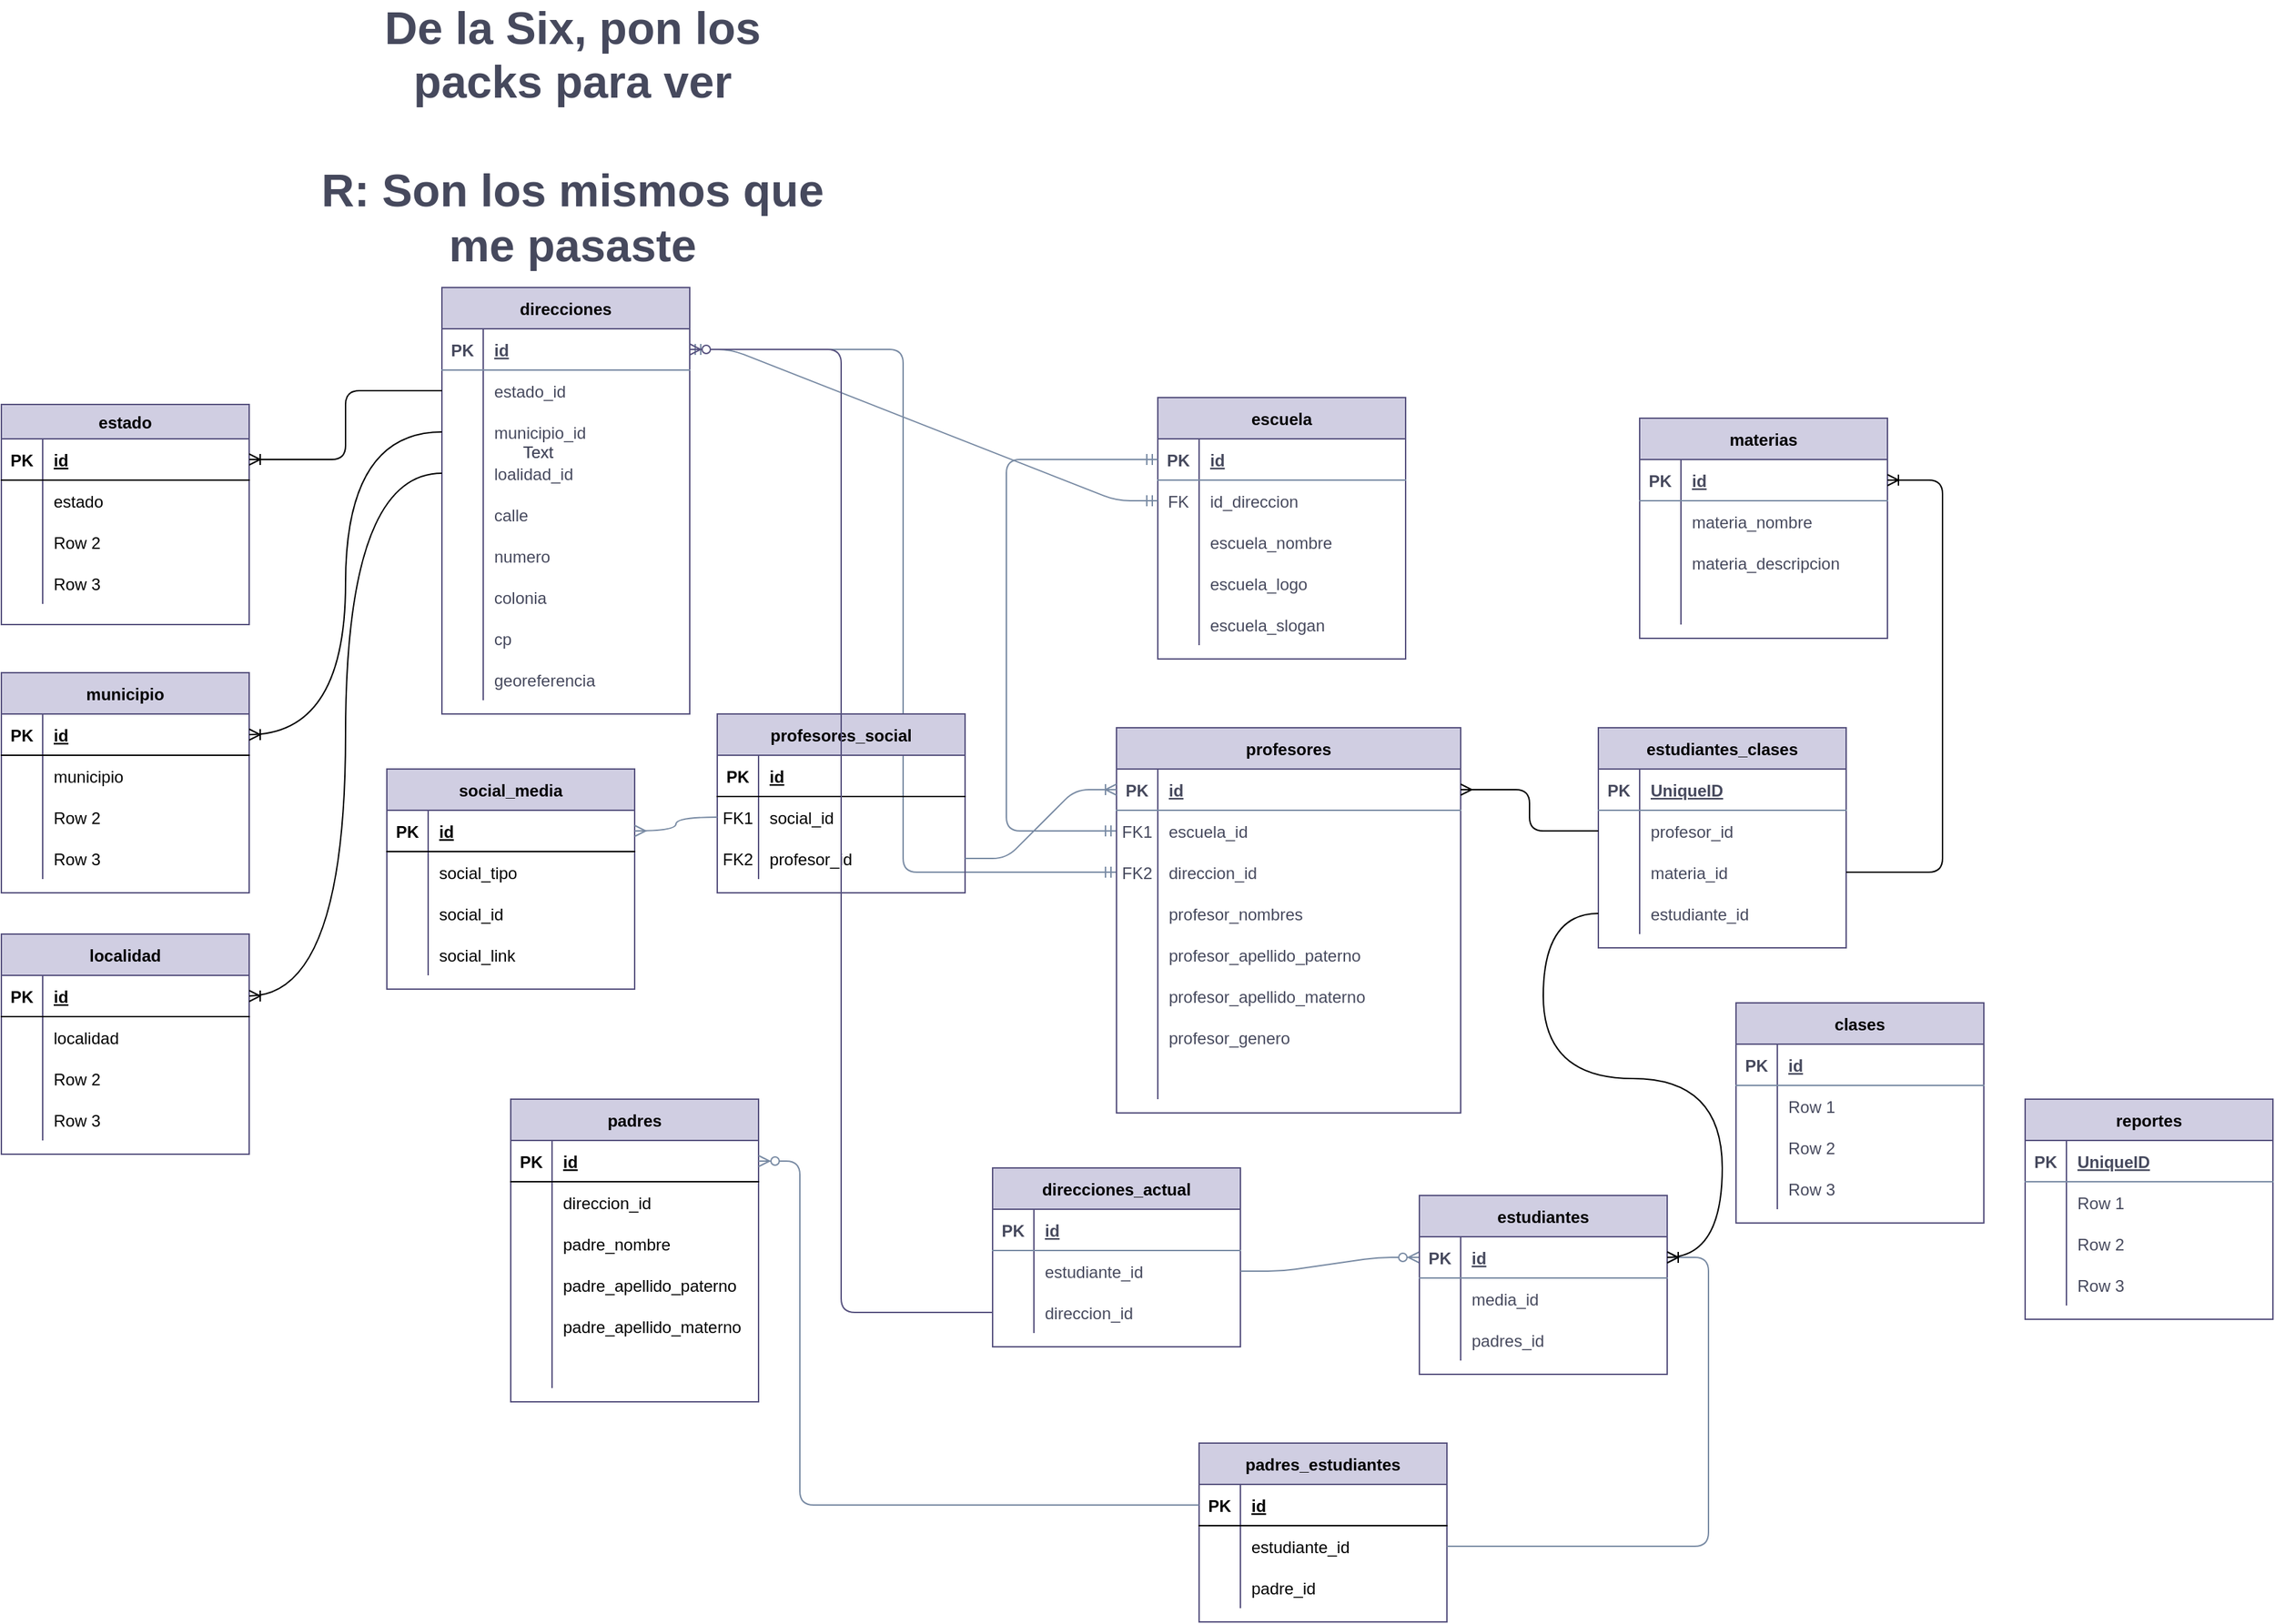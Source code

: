 <mxfile version="14.4.4" type="device"><diagram id="R2lEEEUBdFMjLlhIrx00" name="Page-1"><mxGraphModel dx="1718" dy="1493" grid="1" gridSize="10" guides="1" tooltips="1" connect="1" arrows="1" fold="1" page="1" pageScale="1" pageWidth="850" pageHeight="1100" math="0" shadow="0" extFonts="Permanent Marker^https://fonts.googleapis.com/css?family=Permanent+Marker"><root><mxCell id="0"/><mxCell id="1" parent="0"/><mxCell id="iNQwXFokKP77WBdItq74-27" value="escuela" style="shape=table;startSize=30;container=1;collapsible=1;childLayout=tableLayout;fixedRows=1;rowLines=0;fontStyle=1;align=center;resizeLast=1;fillColor=#d0cee2;strokeColor=#56517e;" parent="1" vertex="1"><mxGeometry x="340" y="20" width="180" height="190" as="geometry"><mxRectangle x="340" y="20" width="80" height="30" as="alternateBounds"/></mxGeometry></mxCell><mxCell id="iNQwXFokKP77WBdItq74-28" value="" style="shape=partialRectangle;collapsible=0;dropTarget=0;pointerEvents=0;fillColor=none;top=0;left=0;bottom=1;right=0;points=[[0,0.5],[1,0.5]];portConstraint=eastwest;strokeColor=#788AA3;fontColor=#46495D;" parent="iNQwXFokKP77WBdItq74-27" vertex="1"><mxGeometry y="30" width="180" height="30" as="geometry"/></mxCell><mxCell id="iNQwXFokKP77WBdItq74-29" value="PK" style="shape=partialRectangle;connectable=0;fillColor=none;top=0;left=0;bottom=0;right=0;fontStyle=1;overflow=hidden;strokeColor=#788AA3;fontColor=#46495D;" parent="iNQwXFokKP77WBdItq74-28" vertex="1"><mxGeometry width="30" height="30" as="geometry"/></mxCell><mxCell id="iNQwXFokKP77WBdItq74-30" value="id" style="shape=partialRectangle;connectable=0;fillColor=none;top=0;left=0;bottom=0;right=0;align=left;spacingLeft=6;fontStyle=5;overflow=hidden;strokeColor=#788AA3;fontColor=#46495D;" parent="iNQwXFokKP77WBdItq74-28" vertex="1"><mxGeometry x="30" width="150" height="30" as="geometry"/></mxCell><mxCell id="iNQwXFokKP77WBdItq74-31" value="" style="shape=partialRectangle;collapsible=0;dropTarget=0;pointerEvents=0;fillColor=none;top=0;left=0;bottom=0;right=0;points=[[0,0.5],[1,0.5]];portConstraint=eastwest;strokeColor=#788AA3;fontColor=#46495D;" parent="iNQwXFokKP77WBdItq74-27" vertex="1"><mxGeometry y="60" width="180" height="30" as="geometry"/></mxCell><mxCell id="iNQwXFokKP77WBdItq74-32" value="FK" style="shape=partialRectangle;connectable=0;fillColor=none;top=0;left=0;bottom=0;right=0;editable=1;overflow=hidden;strokeColor=#788AA3;fontColor=#46495D;" parent="iNQwXFokKP77WBdItq74-31" vertex="1"><mxGeometry width="30" height="30" as="geometry"/></mxCell><mxCell id="iNQwXFokKP77WBdItq74-33" value="id_direccion" style="shape=partialRectangle;connectable=0;fillColor=none;top=0;left=0;bottom=0;right=0;align=left;spacingLeft=6;overflow=hidden;strokeColor=#788AA3;fontColor=#46495D;" parent="iNQwXFokKP77WBdItq74-31" vertex="1"><mxGeometry x="30" width="150" height="30" as="geometry"/></mxCell><mxCell id="iNQwXFokKP77WBdItq74-34" value="" style="shape=partialRectangle;collapsible=0;dropTarget=0;pointerEvents=0;fillColor=none;top=0;left=0;bottom=0;right=0;points=[[0,0.5],[1,0.5]];portConstraint=eastwest;strokeColor=#788AA3;fontColor=#46495D;" parent="iNQwXFokKP77WBdItq74-27" vertex="1"><mxGeometry y="90" width="180" height="30" as="geometry"/></mxCell><mxCell id="iNQwXFokKP77WBdItq74-35" value="" style="shape=partialRectangle;connectable=0;fillColor=none;top=0;left=0;bottom=0;right=0;editable=1;overflow=hidden;strokeColor=#788AA3;fontColor=#46495D;" parent="iNQwXFokKP77WBdItq74-34" vertex="1"><mxGeometry width="30" height="30" as="geometry"/></mxCell><mxCell id="iNQwXFokKP77WBdItq74-36" value="escuela_nombre" style="shape=partialRectangle;connectable=0;fillColor=none;top=0;left=0;bottom=0;right=0;align=left;spacingLeft=6;overflow=hidden;strokeColor=#788AA3;fontColor=#46495D;" parent="iNQwXFokKP77WBdItq74-34" vertex="1"><mxGeometry x="30" width="150" height="30" as="geometry"/></mxCell><mxCell id="iNQwXFokKP77WBdItq74-37" value="" style="shape=partialRectangle;collapsible=0;dropTarget=0;pointerEvents=0;fillColor=none;top=0;left=0;bottom=0;right=0;points=[[0,0.5],[1,0.5]];portConstraint=eastwest;strokeColor=#788AA3;fontColor=#46495D;" parent="iNQwXFokKP77WBdItq74-27" vertex="1"><mxGeometry y="120" width="180" height="30" as="geometry"/></mxCell><mxCell id="iNQwXFokKP77WBdItq74-38" value="" style="shape=partialRectangle;connectable=0;fillColor=none;top=0;left=0;bottom=0;right=0;editable=1;overflow=hidden;strokeColor=#788AA3;fontColor=#46495D;" parent="iNQwXFokKP77WBdItq74-37" vertex="1"><mxGeometry width="30" height="30" as="geometry"/></mxCell><mxCell id="iNQwXFokKP77WBdItq74-39" value="escuela_logo" style="shape=partialRectangle;connectable=0;fillColor=none;top=0;left=0;bottom=0;right=0;align=left;spacingLeft=6;overflow=hidden;strokeColor=#788AA3;fontColor=#46495D;" parent="iNQwXFokKP77WBdItq74-37" vertex="1"><mxGeometry x="30" width="150" height="30" as="geometry"/></mxCell><mxCell id="iNQwXFokKP77WBdItq74-158" style="shape=partialRectangle;collapsible=0;dropTarget=0;pointerEvents=0;fillColor=none;top=0;left=0;bottom=0;right=0;points=[[0,0.5],[1,0.5]];portConstraint=eastwest;strokeColor=#788AA3;fontColor=#46495D;" parent="iNQwXFokKP77WBdItq74-27" vertex="1"><mxGeometry y="150" width="180" height="30" as="geometry"/></mxCell><mxCell id="iNQwXFokKP77WBdItq74-159" style="shape=partialRectangle;connectable=0;fillColor=none;top=0;left=0;bottom=0;right=0;editable=1;overflow=hidden;strokeColor=#788AA3;fontColor=#46495D;" parent="iNQwXFokKP77WBdItq74-158" vertex="1"><mxGeometry width="30" height="30" as="geometry"/></mxCell><mxCell id="iNQwXFokKP77WBdItq74-160" value="escuela_slogan" style="shape=partialRectangle;connectable=0;fillColor=none;top=0;left=0;bottom=0;right=0;align=left;spacingLeft=6;overflow=hidden;strokeColor=#788AA3;fontColor=#46495D;" parent="iNQwXFokKP77WBdItq74-158" vertex="1"><mxGeometry x="30" width="150" height="30" as="geometry"/></mxCell><mxCell id="iNQwXFokKP77WBdItq74-161" value="" style="edgeStyle=entityRelationEdgeStyle;fontSize=12;html=1;endArrow=ERmandOne;startArrow=ERmandOne;entryX=0;entryY=0.5;entryDx=0;entryDy=0;exitX=1;exitY=0.5;exitDx=0;exitDy=0;strokeColor=#788AA3;fontColor=#46495D;" parent="1" source="iNQwXFokKP77WBdItq74-146" target="iNQwXFokKP77WBdItq74-31" edge="1"><mxGeometry width="100" height="100" relative="1" as="geometry"><mxPoint x="370" y="210" as="sourcePoint"/><mxPoint x="470" y="110" as="targetPoint"/></mxGeometry></mxCell><mxCell id="iNQwXFokKP77WBdItq74-184" value="" style="edgeStyle=elbowEdgeStyle;fontSize=12;html=1;endArrow=ERmandOne;startArrow=ERmandOne;exitX=0;exitY=0.5;exitDx=0;exitDy=0;entryX=0;entryY=0.5;entryDx=0;entryDy=0;strokeColor=#788AA3;fontColor=#46495D;" parent="1" source="C-vyLk0tnHw3VtMMgP7b-6" target="iNQwXFokKP77WBdItq74-28" edge="1"><mxGeometry width="100" height="100" relative="1" as="geometry"><mxPoint x="370" y="410" as="sourcePoint"/><mxPoint x="410" y="260" as="targetPoint"/><Array as="points"><mxPoint x="230" y="210"/></Array></mxGeometry></mxCell><mxCell id="iNQwXFokKP77WBdItq74-185" value="" style="edgeStyle=elbowEdgeStyle;fontSize=12;html=1;endArrow=ERmandOne;startArrow=ERmandOne;exitX=0;exitY=0.5;exitDx=0;exitDy=0;entryX=1;entryY=0.5;entryDx=0;entryDy=0;strokeColor=#788AA3;fontColor=#46495D;" parent="1" source="C-vyLk0tnHw3VtMMgP7b-9" target="iNQwXFokKP77WBdItq74-146" edge="1"><mxGeometry width="100" height="100" relative="1" as="geometry"><mxPoint x="370" y="310" as="sourcePoint"/><mxPoint x="470" y="210" as="targetPoint"/></mxGeometry></mxCell><mxCell id="iNQwXFokKP77WBdItq74-92" value="materias" style="shape=table;startSize=30;container=1;collapsible=1;childLayout=tableLayout;fixedRows=1;rowLines=0;fontStyle=1;align=center;resizeLast=1;fillColor=#d0cee2;strokeColor=#56517e;" parent="1" vertex="1"><mxGeometry x="690" y="35" width="180" height="160" as="geometry"><mxRectangle x="650" y="80" width="80" height="30" as="alternateBounds"/></mxGeometry></mxCell><mxCell id="iNQwXFokKP77WBdItq74-93" value="" style="shape=partialRectangle;collapsible=0;dropTarget=0;pointerEvents=0;fillColor=none;top=0;left=0;bottom=1;right=0;points=[[0,0.5],[1,0.5]];portConstraint=eastwest;strokeColor=#788AA3;fontColor=#46495D;" parent="iNQwXFokKP77WBdItq74-92" vertex="1"><mxGeometry y="30" width="180" height="30" as="geometry"/></mxCell><mxCell id="iNQwXFokKP77WBdItq74-94" value="PK" style="shape=partialRectangle;connectable=0;fillColor=none;top=0;left=0;bottom=0;right=0;fontStyle=1;overflow=hidden;strokeColor=#788AA3;fontColor=#46495D;" parent="iNQwXFokKP77WBdItq74-93" vertex="1"><mxGeometry width="30" height="30" as="geometry"/></mxCell><mxCell id="iNQwXFokKP77WBdItq74-95" value="id" style="shape=partialRectangle;connectable=0;fillColor=none;top=0;left=0;bottom=0;right=0;align=left;spacingLeft=6;fontStyle=5;overflow=hidden;strokeColor=#788AA3;fontColor=#46495D;" parent="iNQwXFokKP77WBdItq74-93" vertex="1"><mxGeometry x="30" width="150" height="30" as="geometry"/></mxCell><mxCell id="iNQwXFokKP77WBdItq74-96" value="" style="shape=partialRectangle;collapsible=0;dropTarget=0;pointerEvents=0;fillColor=none;top=0;left=0;bottom=0;right=0;points=[[0,0.5],[1,0.5]];portConstraint=eastwest;strokeColor=#788AA3;fontColor=#46495D;" parent="iNQwXFokKP77WBdItq74-92" vertex="1"><mxGeometry y="60" width="180" height="30" as="geometry"/></mxCell><mxCell id="iNQwXFokKP77WBdItq74-97" value="" style="shape=partialRectangle;connectable=0;fillColor=none;top=0;left=0;bottom=0;right=0;editable=1;overflow=hidden;strokeColor=#788AA3;fontColor=#46495D;" parent="iNQwXFokKP77WBdItq74-96" vertex="1"><mxGeometry width="30" height="30" as="geometry"/></mxCell><mxCell id="iNQwXFokKP77WBdItq74-98" value="materia_nombre" style="shape=partialRectangle;connectable=0;fillColor=none;top=0;left=0;bottom=0;right=0;align=left;spacingLeft=6;overflow=hidden;strokeColor=#788AA3;fontColor=#46495D;" parent="iNQwXFokKP77WBdItq74-96" vertex="1"><mxGeometry x="30" width="150" height="30" as="geometry"/></mxCell><mxCell id="iNQwXFokKP77WBdItq74-99" value="" style="shape=partialRectangle;collapsible=0;dropTarget=0;pointerEvents=0;fillColor=none;top=0;left=0;bottom=0;right=0;points=[[0,0.5],[1,0.5]];portConstraint=eastwest;strokeColor=#788AA3;fontColor=#46495D;" parent="iNQwXFokKP77WBdItq74-92" vertex="1"><mxGeometry y="90" width="180" height="30" as="geometry"/></mxCell><mxCell id="iNQwXFokKP77WBdItq74-100" value="" style="shape=partialRectangle;connectable=0;fillColor=none;top=0;left=0;bottom=0;right=0;editable=1;overflow=hidden;strokeColor=#788AA3;fontColor=#46495D;" parent="iNQwXFokKP77WBdItq74-99" vertex="1"><mxGeometry width="30" height="30" as="geometry"/></mxCell><mxCell id="iNQwXFokKP77WBdItq74-101" value="materia_descripcion" style="shape=partialRectangle;connectable=0;fillColor=none;top=0;left=0;bottom=0;right=0;align=left;spacingLeft=6;overflow=hidden;strokeColor=#788AA3;fontColor=#46495D;" parent="iNQwXFokKP77WBdItq74-99" vertex="1"><mxGeometry x="30" width="150" height="30" as="geometry"/></mxCell><mxCell id="iNQwXFokKP77WBdItq74-102" value="" style="shape=partialRectangle;collapsible=0;dropTarget=0;pointerEvents=0;fillColor=none;top=0;left=0;bottom=0;right=0;points=[[0,0.5],[1,0.5]];portConstraint=eastwest;strokeColor=#788AA3;fontColor=#46495D;" parent="iNQwXFokKP77WBdItq74-92" vertex="1"><mxGeometry y="120" width="180" height="30" as="geometry"/></mxCell><mxCell id="iNQwXFokKP77WBdItq74-103" value="" style="shape=partialRectangle;connectable=0;fillColor=none;top=0;left=0;bottom=0;right=0;editable=1;overflow=hidden;strokeColor=#788AA3;fontColor=#46495D;" parent="iNQwXFokKP77WBdItq74-102" vertex="1"><mxGeometry width="30" height="30" as="geometry"/></mxCell><mxCell id="iNQwXFokKP77WBdItq74-104" value="" style="shape=partialRectangle;connectable=0;fillColor=none;top=0;left=0;bottom=0;right=0;align=left;spacingLeft=6;overflow=hidden;strokeColor=#788AA3;fontColor=#46495D;" parent="iNQwXFokKP77WBdItq74-102" vertex="1"><mxGeometry x="30" width="150" height="30" as="geometry"/></mxCell><mxCell id="iNQwXFokKP77WBdItq74-271" value="estado" style="shape=table;startSize=25;container=1;collapsible=1;childLayout=tableLayout;fixedRows=1;rowLines=0;fontStyle=1;align=center;resizeLast=1;rounded=0;sketch=0;strokeColor=#56517e;fillColor=#d0cee2;" parent="1" vertex="1"><mxGeometry x="-500" y="25" width="180" height="160" as="geometry"/></mxCell><mxCell id="iNQwXFokKP77WBdItq74-272" value="" style="shape=partialRectangle;collapsible=0;dropTarget=0;pointerEvents=0;fillColor=none;top=0;left=0;bottom=1;right=0;points=[[0,0.5],[1,0.5]];portConstraint=eastwest;" parent="iNQwXFokKP77WBdItq74-271" vertex="1"><mxGeometry y="25" width="180" height="30" as="geometry"/></mxCell><mxCell id="iNQwXFokKP77WBdItq74-273" value="PK" style="shape=partialRectangle;connectable=0;fillColor=none;top=0;left=0;bottom=0;right=0;fontStyle=1;overflow=hidden;" parent="iNQwXFokKP77WBdItq74-272" vertex="1"><mxGeometry width="30" height="30" as="geometry"/></mxCell><mxCell id="iNQwXFokKP77WBdItq74-274" value="id" style="shape=partialRectangle;connectable=0;fillColor=none;top=0;left=0;bottom=0;right=0;align=left;spacingLeft=6;fontStyle=5;overflow=hidden;" parent="iNQwXFokKP77WBdItq74-272" vertex="1"><mxGeometry x="30" width="150" height="30" as="geometry"/></mxCell><mxCell id="iNQwXFokKP77WBdItq74-275" value="" style="shape=partialRectangle;collapsible=0;dropTarget=0;pointerEvents=0;fillColor=none;top=0;left=0;bottom=0;right=0;points=[[0,0.5],[1,0.5]];portConstraint=eastwest;" parent="iNQwXFokKP77WBdItq74-271" vertex="1"><mxGeometry y="55" width="180" height="30" as="geometry"/></mxCell><mxCell id="iNQwXFokKP77WBdItq74-276" value="" style="shape=partialRectangle;connectable=0;fillColor=none;top=0;left=0;bottom=0;right=0;editable=1;overflow=hidden;" parent="iNQwXFokKP77WBdItq74-275" vertex="1"><mxGeometry width="30" height="30" as="geometry"/></mxCell><mxCell id="iNQwXFokKP77WBdItq74-277" value="estado" style="shape=partialRectangle;connectable=0;fillColor=none;top=0;left=0;bottom=0;right=0;align=left;spacingLeft=6;overflow=hidden;" parent="iNQwXFokKP77WBdItq74-275" vertex="1"><mxGeometry x="30" width="150" height="30" as="geometry"/></mxCell><mxCell id="iNQwXFokKP77WBdItq74-278" value="" style="shape=partialRectangle;collapsible=0;dropTarget=0;pointerEvents=0;fillColor=none;top=0;left=0;bottom=0;right=0;points=[[0,0.5],[1,0.5]];portConstraint=eastwest;" parent="iNQwXFokKP77WBdItq74-271" vertex="1"><mxGeometry y="85" width="180" height="30" as="geometry"/></mxCell><mxCell id="iNQwXFokKP77WBdItq74-279" value="" style="shape=partialRectangle;connectable=0;fillColor=none;top=0;left=0;bottom=0;right=0;editable=1;overflow=hidden;" parent="iNQwXFokKP77WBdItq74-278" vertex="1"><mxGeometry width="30" height="30" as="geometry"/></mxCell><mxCell id="iNQwXFokKP77WBdItq74-280" value="Row 2" style="shape=partialRectangle;connectable=0;fillColor=none;top=0;left=0;bottom=0;right=0;align=left;spacingLeft=6;overflow=hidden;" parent="iNQwXFokKP77WBdItq74-278" vertex="1"><mxGeometry x="30" width="150" height="30" as="geometry"/></mxCell><mxCell id="iNQwXFokKP77WBdItq74-281" value="" style="shape=partialRectangle;collapsible=0;dropTarget=0;pointerEvents=0;fillColor=none;top=0;left=0;bottom=0;right=0;points=[[0,0.5],[1,0.5]];portConstraint=eastwest;" parent="iNQwXFokKP77WBdItq74-271" vertex="1"><mxGeometry y="115" width="180" height="30" as="geometry"/></mxCell><mxCell id="iNQwXFokKP77WBdItq74-282" value="" style="shape=partialRectangle;connectable=0;fillColor=none;top=0;left=0;bottom=0;right=0;editable=1;overflow=hidden;" parent="iNQwXFokKP77WBdItq74-281" vertex="1"><mxGeometry width="30" height="30" as="geometry"/></mxCell><mxCell id="iNQwXFokKP77WBdItq74-283" value="Row 3" style="shape=partialRectangle;connectable=0;fillColor=none;top=0;left=0;bottom=0;right=0;align=left;spacingLeft=6;overflow=hidden;" parent="iNQwXFokKP77WBdItq74-281" vertex="1"><mxGeometry x="30" width="150" height="30" as="geometry"/></mxCell><mxCell id="iNQwXFokKP77WBdItq74-145" value="direcciones" style="shape=table;startSize=30;container=1;collapsible=1;childLayout=tableLayout;fixedRows=1;rowLines=0;fontStyle=1;align=center;resizeLast=1;fillColor=#d0cee2;strokeColor=#56517e;" parent="1" vertex="1"><mxGeometry x="-180" y="-60" width="180" height="310" as="geometry"><mxRectangle x="20" y="70" width="100" height="30" as="alternateBounds"/></mxGeometry></mxCell><mxCell id="iNQwXFokKP77WBdItq74-146" value="" style="shape=partialRectangle;collapsible=0;dropTarget=0;pointerEvents=0;fillColor=none;top=0;left=0;bottom=1;right=0;points=[[0,0.5],[1,0.5]];portConstraint=eastwest;strokeColor=#788AA3;fontColor=#46495D;" parent="iNQwXFokKP77WBdItq74-145" vertex="1"><mxGeometry y="30" width="180" height="30" as="geometry"/></mxCell><mxCell id="iNQwXFokKP77WBdItq74-147" value="PK" style="shape=partialRectangle;connectable=0;fillColor=none;top=0;left=0;bottom=0;right=0;fontStyle=1;overflow=hidden;strokeColor=#788AA3;fontColor=#46495D;" parent="iNQwXFokKP77WBdItq74-146" vertex="1"><mxGeometry width="30" height="30" as="geometry"/></mxCell><mxCell id="iNQwXFokKP77WBdItq74-148" value="id" style="shape=partialRectangle;connectable=0;fillColor=none;top=0;left=0;bottom=0;right=0;align=left;spacingLeft=6;fontStyle=5;overflow=hidden;strokeColor=#788AA3;fontColor=#46495D;" parent="iNQwXFokKP77WBdItq74-146" vertex="1"><mxGeometry x="30" width="150" height="30" as="geometry"/></mxCell><mxCell id="iNQwXFokKP77WBdItq74-152" value="" style="shape=partialRectangle;collapsible=0;dropTarget=0;pointerEvents=0;fillColor=none;top=0;left=0;bottom=0;right=0;points=[[0,0.5],[1,0.5]];portConstraint=eastwest;strokeColor=#788AA3;fontColor=#46495D;" parent="iNQwXFokKP77WBdItq74-145" vertex="1"><mxGeometry y="60" width="180" height="30" as="geometry"/></mxCell><mxCell id="iNQwXFokKP77WBdItq74-153" value="" style="shape=partialRectangle;connectable=0;fillColor=none;top=0;left=0;bottom=0;right=0;editable=1;overflow=hidden;strokeColor=#788AA3;fontColor=#46495D;" parent="iNQwXFokKP77WBdItq74-152" vertex="1"><mxGeometry width="30" height="30" as="geometry"/></mxCell><mxCell id="iNQwXFokKP77WBdItq74-154" value="estado_id" style="shape=partialRectangle;connectable=0;fillColor=none;top=0;left=0;bottom=0;right=0;align=left;spacingLeft=6;overflow=hidden;strokeColor=#788AA3;fontColor=#46495D;" parent="iNQwXFokKP77WBdItq74-152" vertex="1"><mxGeometry x="30" width="150" height="30" as="geometry"/></mxCell><mxCell id="iNQwXFokKP77WBdItq74-287" style="shape=partialRectangle;collapsible=0;dropTarget=0;pointerEvents=0;fillColor=none;top=0;left=0;bottom=0;right=0;points=[[0,0.5],[1,0.5]];portConstraint=eastwest;strokeColor=#788AA3;fontColor=#46495D;" parent="iNQwXFokKP77WBdItq74-145" vertex="1"><mxGeometry y="90" width="180" height="30" as="geometry"/></mxCell><mxCell id="iNQwXFokKP77WBdItq74-288" style="shape=partialRectangle;connectable=0;fillColor=none;top=0;left=0;bottom=0;right=0;editable=1;overflow=hidden;strokeColor=#788AA3;fontColor=#46495D;" parent="iNQwXFokKP77WBdItq74-287" vertex="1"><mxGeometry width="30" height="30" as="geometry"/></mxCell><mxCell id="iNQwXFokKP77WBdItq74-289" value="municipio_id" style="shape=partialRectangle;connectable=0;fillColor=none;top=0;left=0;bottom=0;right=0;align=left;spacingLeft=6;overflow=hidden;strokeColor=#788AA3;fontColor=#46495D;" parent="iNQwXFokKP77WBdItq74-287" vertex="1"><mxGeometry x="30" width="150" height="30" as="geometry"/></mxCell><mxCell id="iNQwXFokKP77WBdItq74-303" style="shape=partialRectangle;collapsible=0;dropTarget=0;pointerEvents=0;fillColor=none;top=0;left=0;bottom=0;right=0;points=[[0,0.5],[1,0.5]];portConstraint=eastwest;strokeColor=#788AA3;fontColor=#46495D;" parent="iNQwXFokKP77WBdItq74-145" vertex="1"><mxGeometry y="120" width="180" height="30" as="geometry"/></mxCell><mxCell id="iNQwXFokKP77WBdItq74-304" style="shape=partialRectangle;connectable=0;fillColor=none;top=0;left=0;bottom=0;right=0;editable=1;overflow=hidden;strokeColor=#788AA3;fontColor=#46495D;" parent="iNQwXFokKP77WBdItq74-303" vertex="1"><mxGeometry width="30" height="30" as="geometry"/></mxCell><mxCell id="iNQwXFokKP77WBdItq74-305" value="loalidad_id" style="shape=partialRectangle;connectable=0;fillColor=none;top=0;left=0;bottom=0;right=0;align=left;spacingLeft=6;overflow=hidden;strokeColor=#788AA3;fontColor=#46495D;" parent="iNQwXFokKP77WBdItq74-303" vertex="1"><mxGeometry x="30" width="150" height="30" as="geometry"/></mxCell><mxCell id="iNQwXFokKP77WBdItq74-284" style="shape=partialRectangle;collapsible=0;dropTarget=0;pointerEvents=0;fillColor=none;top=0;left=0;bottom=0;right=0;points=[[0,0.5],[1,0.5]];portConstraint=eastwest;strokeColor=#788AA3;fontColor=#46495D;" parent="iNQwXFokKP77WBdItq74-145" vertex="1"><mxGeometry y="150" width="180" height="30" as="geometry"/></mxCell><mxCell id="iNQwXFokKP77WBdItq74-285" style="shape=partialRectangle;connectable=0;fillColor=none;top=0;left=0;bottom=0;right=0;editable=1;overflow=hidden;strokeColor=#788AA3;fontColor=#46495D;" parent="iNQwXFokKP77WBdItq74-284" vertex="1"><mxGeometry width="30" height="30" as="geometry"/></mxCell><mxCell id="iNQwXFokKP77WBdItq74-286" value="calle" style="shape=partialRectangle;connectable=0;fillColor=none;top=0;left=0;bottom=0;right=0;align=left;spacingLeft=6;overflow=hidden;strokeColor=#788AA3;fontColor=#46495D;" parent="iNQwXFokKP77WBdItq74-284" vertex="1"><mxGeometry x="30" width="150" height="30" as="geometry"/></mxCell><mxCell id="iNQwXFokKP77WBdItq74-155" value="" style="shape=partialRectangle;collapsible=0;dropTarget=0;pointerEvents=0;fillColor=none;top=0;left=0;bottom=0;right=0;points=[[0,0.5],[1,0.5]];portConstraint=eastwest;strokeColor=#788AA3;fontColor=#46495D;" parent="iNQwXFokKP77WBdItq74-145" vertex="1"><mxGeometry y="180" width="180" height="30" as="geometry"/></mxCell><mxCell id="iNQwXFokKP77WBdItq74-156" value="" style="shape=partialRectangle;connectable=0;fillColor=none;top=0;left=0;bottom=0;right=0;editable=1;overflow=hidden;strokeColor=#788AA3;fontColor=#46495D;" parent="iNQwXFokKP77WBdItq74-155" vertex="1"><mxGeometry width="30" height="30" as="geometry"/></mxCell><mxCell id="iNQwXFokKP77WBdItq74-157" value="numero" style="shape=partialRectangle;connectable=0;fillColor=none;top=0;left=0;bottom=0;right=0;align=left;spacingLeft=6;overflow=hidden;strokeColor=#788AA3;fontColor=#46495D;" parent="iNQwXFokKP77WBdItq74-155" vertex="1"><mxGeometry x="30" width="150" height="30" as="geometry"/></mxCell><mxCell id="iNQwXFokKP77WBdItq74-319" style="shape=partialRectangle;collapsible=0;dropTarget=0;pointerEvents=0;fillColor=none;top=0;left=0;bottom=0;right=0;points=[[0,0.5],[1,0.5]];portConstraint=eastwest;strokeColor=#788AA3;fontColor=#46495D;" parent="iNQwXFokKP77WBdItq74-145" vertex="1"><mxGeometry y="210" width="180" height="30" as="geometry"/></mxCell><mxCell id="iNQwXFokKP77WBdItq74-320" style="shape=partialRectangle;connectable=0;fillColor=none;top=0;left=0;bottom=0;right=0;editable=1;overflow=hidden;strokeColor=#788AA3;fontColor=#46495D;" parent="iNQwXFokKP77WBdItq74-319" vertex="1"><mxGeometry width="30" height="30" as="geometry"/></mxCell><mxCell id="iNQwXFokKP77WBdItq74-321" value="colonia" style="shape=partialRectangle;connectable=0;fillColor=none;top=0;left=0;bottom=0;right=0;align=left;spacingLeft=6;overflow=hidden;strokeColor=#788AA3;fontColor=#46495D;" parent="iNQwXFokKP77WBdItq74-319" vertex="1"><mxGeometry x="30" width="150" height="30" as="geometry"/></mxCell><mxCell id="iNQwXFokKP77WBdItq74-264" style="shape=partialRectangle;collapsible=0;dropTarget=0;pointerEvents=0;fillColor=none;top=0;left=0;bottom=0;right=0;points=[[0,0.5],[1,0.5]];portConstraint=eastwest;strokeColor=#788AA3;fontColor=#46495D;" parent="iNQwXFokKP77WBdItq74-145" vertex="1"><mxGeometry y="240" width="180" height="30" as="geometry"/></mxCell><mxCell id="iNQwXFokKP77WBdItq74-265" style="shape=partialRectangle;connectable=0;fillColor=none;top=0;left=0;bottom=0;right=0;editable=1;overflow=hidden;strokeColor=#788AA3;fontColor=#46495D;" parent="iNQwXFokKP77WBdItq74-264" vertex="1"><mxGeometry width="30" height="30" as="geometry"/></mxCell><mxCell id="iNQwXFokKP77WBdItq74-266" value="cp" style="shape=partialRectangle;connectable=0;fillColor=none;top=0;left=0;bottom=0;right=0;align=left;spacingLeft=6;overflow=hidden;strokeColor=#788AA3;fontColor=#46495D;" parent="iNQwXFokKP77WBdItq74-264" vertex="1"><mxGeometry x="30" width="150" height="30" as="geometry"/></mxCell><mxCell id="iNQwXFokKP77WBdItq74-267" style="shape=partialRectangle;collapsible=0;dropTarget=0;pointerEvents=0;fillColor=none;top=0;left=0;bottom=0;right=0;points=[[0,0.5],[1,0.5]];portConstraint=eastwest;strokeColor=#788AA3;fontColor=#46495D;" parent="iNQwXFokKP77WBdItq74-145" vertex="1"><mxGeometry y="270" width="180" height="30" as="geometry"/></mxCell><mxCell id="iNQwXFokKP77WBdItq74-268" style="shape=partialRectangle;connectable=0;fillColor=none;top=0;left=0;bottom=0;right=0;editable=1;overflow=hidden;strokeColor=#788AA3;fontColor=#46495D;" parent="iNQwXFokKP77WBdItq74-267" vertex="1"><mxGeometry width="30" height="30" as="geometry"/></mxCell><mxCell id="iNQwXFokKP77WBdItq74-269" value="georeferencia" style="shape=partialRectangle;connectable=0;fillColor=none;top=0;left=0;bottom=0;right=0;align=left;spacingLeft=6;overflow=hidden;strokeColor=#788AA3;fontColor=#46495D;" parent="iNQwXFokKP77WBdItq74-267" vertex="1"><mxGeometry x="30" width="150" height="30" as="geometry"/></mxCell><mxCell id="iNQwXFokKP77WBdItq74-188" value="padres" style="shape=table;startSize=30;container=1;collapsible=1;childLayout=tableLayout;fixedRows=1;rowLines=0;fontStyle=1;align=center;resizeLast=1;rounded=0;sketch=0;strokeColor=#56517e;fillColor=#d0cee2;" parent="1" vertex="1"><mxGeometry x="-130" y="530" width="180" height="220" as="geometry"><mxRectangle x="55" y="550" width="70" height="30" as="alternateBounds"/></mxGeometry></mxCell><mxCell id="iNQwXFokKP77WBdItq74-189" value="" style="shape=partialRectangle;collapsible=0;dropTarget=0;pointerEvents=0;fillColor=none;top=0;left=0;bottom=1;right=0;points=[[0,0.5],[1,0.5]];portConstraint=eastwest;" parent="iNQwXFokKP77WBdItq74-188" vertex="1"><mxGeometry y="30" width="180" height="30" as="geometry"/></mxCell><mxCell id="iNQwXFokKP77WBdItq74-190" value="PK" style="shape=partialRectangle;connectable=0;fillColor=none;top=0;left=0;bottom=0;right=0;fontStyle=1;overflow=hidden;" parent="iNQwXFokKP77WBdItq74-189" vertex="1"><mxGeometry width="30" height="30" as="geometry"/></mxCell><mxCell id="iNQwXFokKP77WBdItq74-191" value="id" style="shape=partialRectangle;connectable=0;fillColor=none;top=0;left=0;bottom=0;right=0;align=left;spacingLeft=6;fontStyle=5;overflow=hidden;" parent="iNQwXFokKP77WBdItq74-189" vertex="1"><mxGeometry x="30" width="150" height="30" as="geometry"/></mxCell><mxCell id="iNQwXFokKP77WBdItq74-192" value="" style="shape=partialRectangle;collapsible=0;dropTarget=0;pointerEvents=0;fillColor=none;top=0;left=0;bottom=0;right=0;points=[[0,0.5],[1,0.5]];portConstraint=eastwest;" parent="iNQwXFokKP77WBdItq74-188" vertex="1"><mxGeometry y="60" width="180" height="30" as="geometry"/></mxCell><mxCell id="iNQwXFokKP77WBdItq74-193" value="" style="shape=partialRectangle;connectable=0;fillColor=none;top=0;left=0;bottom=0;right=0;editable=1;overflow=hidden;" parent="iNQwXFokKP77WBdItq74-192" vertex="1"><mxGeometry width="30" height="30" as="geometry"/></mxCell><mxCell id="iNQwXFokKP77WBdItq74-194" value="direccion_id" style="shape=partialRectangle;connectable=0;fillColor=none;top=0;left=0;bottom=0;right=0;align=left;spacingLeft=6;overflow=hidden;" parent="iNQwXFokKP77WBdItq74-192" vertex="1"><mxGeometry x="30" width="150" height="30" as="geometry"/></mxCell><mxCell id="iNQwXFokKP77WBdItq74-195" value="" style="shape=partialRectangle;collapsible=0;dropTarget=0;pointerEvents=0;fillColor=none;top=0;left=0;bottom=0;right=0;points=[[0,0.5],[1,0.5]];portConstraint=eastwest;" parent="iNQwXFokKP77WBdItq74-188" vertex="1"><mxGeometry y="90" width="180" height="30" as="geometry"/></mxCell><mxCell id="iNQwXFokKP77WBdItq74-196" value="" style="shape=partialRectangle;connectable=0;fillColor=none;top=0;left=0;bottom=0;right=0;editable=1;overflow=hidden;" parent="iNQwXFokKP77WBdItq74-195" vertex="1"><mxGeometry width="30" height="30" as="geometry"/></mxCell><mxCell id="iNQwXFokKP77WBdItq74-197" value="padre_nombre" style="shape=partialRectangle;connectable=0;fillColor=none;top=0;left=0;bottom=0;right=0;align=left;spacingLeft=6;overflow=hidden;" parent="iNQwXFokKP77WBdItq74-195" vertex="1"><mxGeometry x="30" width="150" height="30" as="geometry"/></mxCell><mxCell id="iNQwXFokKP77WBdItq74-198" value="" style="shape=partialRectangle;collapsible=0;dropTarget=0;pointerEvents=0;fillColor=none;top=0;left=0;bottom=0;right=0;points=[[0,0.5],[1,0.5]];portConstraint=eastwest;" parent="iNQwXFokKP77WBdItq74-188" vertex="1"><mxGeometry y="120" width="180" height="30" as="geometry"/></mxCell><mxCell id="iNQwXFokKP77WBdItq74-199" value="" style="shape=partialRectangle;connectable=0;fillColor=none;top=0;left=0;bottom=0;right=0;editable=1;overflow=hidden;" parent="iNQwXFokKP77WBdItq74-198" vertex="1"><mxGeometry width="30" height="30" as="geometry"/></mxCell><mxCell id="iNQwXFokKP77WBdItq74-200" value="padre_apellido_paterno" style="shape=partialRectangle;connectable=0;fillColor=none;top=0;left=0;bottom=0;right=0;align=left;spacingLeft=6;overflow=hidden;" parent="iNQwXFokKP77WBdItq74-198" vertex="1"><mxGeometry x="30" width="150" height="30" as="geometry"/></mxCell><mxCell id="iNQwXFokKP77WBdItq74-231" style="shape=partialRectangle;collapsible=0;dropTarget=0;pointerEvents=0;fillColor=none;top=0;left=0;bottom=0;right=0;points=[[0,0.5],[1,0.5]];portConstraint=eastwest;" parent="iNQwXFokKP77WBdItq74-188" vertex="1"><mxGeometry y="150" width="180" height="30" as="geometry"/></mxCell><mxCell id="iNQwXFokKP77WBdItq74-232" style="shape=partialRectangle;connectable=0;fillColor=none;top=0;left=0;bottom=0;right=0;editable=1;overflow=hidden;" parent="iNQwXFokKP77WBdItq74-231" vertex="1"><mxGeometry width="30" height="30" as="geometry"/></mxCell><mxCell id="iNQwXFokKP77WBdItq74-233" value="padre_apellido_materno" style="shape=partialRectangle;connectable=0;fillColor=none;top=0;left=0;bottom=0;right=0;align=left;spacingLeft=6;overflow=hidden;" parent="iNQwXFokKP77WBdItq74-231" vertex="1"><mxGeometry x="30" width="150" height="30" as="geometry"/></mxCell><mxCell id="iNQwXFokKP77WBdItq74-234" style="shape=partialRectangle;collapsible=0;dropTarget=0;pointerEvents=0;fillColor=none;top=0;left=0;bottom=0;right=0;points=[[0,0.5],[1,0.5]];portConstraint=eastwest;" parent="iNQwXFokKP77WBdItq74-188" vertex="1"><mxGeometry y="180" width="180" height="30" as="geometry"/></mxCell><mxCell id="iNQwXFokKP77WBdItq74-235" style="shape=partialRectangle;connectable=0;fillColor=none;top=0;left=0;bottom=0;right=0;editable=1;overflow=hidden;" parent="iNQwXFokKP77WBdItq74-234" vertex="1"><mxGeometry width="30" height="30" as="geometry"/></mxCell><mxCell id="iNQwXFokKP77WBdItq74-236" style="shape=partialRectangle;connectable=0;fillColor=none;top=0;left=0;bottom=0;right=0;align=left;spacingLeft=6;overflow=hidden;" parent="iNQwXFokKP77WBdItq74-234" vertex="1"><mxGeometry x="30" width="150" height="30" as="geometry"/></mxCell><mxCell id="C-vyLk0tnHw3VtMMgP7b-2" value="profesores" style="shape=table;startSize=30;container=1;collapsible=1;childLayout=tableLayout;fixedRows=1;rowLines=0;fontStyle=1;align=center;resizeLast=1;fillColor=#d0cee2;strokeColor=#56517e;" parent="1" vertex="1"><mxGeometry x="310" y="260" width="250" height="280" as="geometry"><mxRectangle x="350" y="240" width="90" height="30" as="alternateBounds"/></mxGeometry></mxCell><mxCell id="C-vyLk0tnHw3VtMMgP7b-3" value="" style="shape=partialRectangle;collapsible=0;dropTarget=0;pointerEvents=0;fillColor=none;points=[[0,0.5],[1,0.5]];portConstraint=eastwest;top=0;left=0;right=0;bottom=1;strokeColor=#788AA3;fontColor=#46495D;" parent="C-vyLk0tnHw3VtMMgP7b-2" vertex="1"><mxGeometry y="30" width="250" height="30" as="geometry"/></mxCell><mxCell id="C-vyLk0tnHw3VtMMgP7b-4" value="PK" style="shape=partialRectangle;overflow=hidden;connectable=0;fillColor=none;top=0;left=0;bottom=0;right=0;fontStyle=1;strokeColor=#788AA3;fontColor=#46495D;" parent="C-vyLk0tnHw3VtMMgP7b-3" vertex="1"><mxGeometry width="30" height="30" as="geometry"/></mxCell><mxCell id="C-vyLk0tnHw3VtMMgP7b-5" value="id" style="shape=partialRectangle;overflow=hidden;connectable=0;fillColor=none;top=0;left=0;bottom=0;right=0;align=left;spacingLeft=6;fontStyle=5;strokeColor=#788AA3;fontColor=#46495D;" parent="C-vyLk0tnHw3VtMMgP7b-3" vertex="1"><mxGeometry x="30" width="220" height="30" as="geometry"/></mxCell><mxCell id="C-vyLk0tnHw3VtMMgP7b-6" value="" style="shape=partialRectangle;collapsible=0;dropTarget=0;pointerEvents=0;fillColor=none;points=[[0,0.5],[1,0.5]];portConstraint=eastwest;top=0;left=0;right=0;bottom=0;strokeColor=#788AA3;fontColor=#46495D;" parent="C-vyLk0tnHw3VtMMgP7b-2" vertex="1"><mxGeometry y="60" width="250" height="30" as="geometry"/></mxCell><mxCell id="C-vyLk0tnHw3VtMMgP7b-7" value="FK1" style="shape=partialRectangle;overflow=hidden;connectable=0;fillColor=none;top=0;left=0;bottom=0;right=0;strokeColor=#788AA3;fontColor=#46495D;" parent="C-vyLk0tnHw3VtMMgP7b-6" vertex="1"><mxGeometry width="30" height="30" as="geometry"/></mxCell><mxCell id="C-vyLk0tnHw3VtMMgP7b-8" value="escuela_id" style="shape=partialRectangle;overflow=hidden;connectable=0;fillColor=none;top=0;left=0;bottom=0;right=0;align=left;spacingLeft=6;strokeColor=#788AA3;fontColor=#46495D;" parent="C-vyLk0tnHw3VtMMgP7b-6" vertex="1"><mxGeometry x="30" width="220" height="30" as="geometry"/></mxCell><mxCell id="C-vyLk0tnHw3VtMMgP7b-9" value="" style="shape=partialRectangle;collapsible=0;dropTarget=0;pointerEvents=0;fillColor=none;points=[[0,0.5],[1,0.5]];portConstraint=eastwest;top=0;left=0;right=0;bottom=0;strokeColor=#788AA3;fontColor=#46495D;" parent="C-vyLk0tnHw3VtMMgP7b-2" vertex="1"><mxGeometry y="90" width="250" height="30" as="geometry"/></mxCell><mxCell id="C-vyLk0tnHw3VtMMgP7b-10" value="FK2" style="shape=partialRectangle;overflow=hidden;connectable=0;fillColor=none;top=0;left=0;bottom=0;right=0;strokeColor=#788AA3;fontColor=#46495D;" parent="C-vyLk0tnHw3VtMMgP7b-9" vertex="1"><mxGeometry width="30" height="30" as="geometry"/></mxCell><mxCell id="C-vyLk0tnHw3VtMMgP7b-11" value="direccion_id" style="shape=partialRectangle;overflow=hidden;connectable=0;fillColor=none;top=0;left=0;bottom=0;right=0;align=left;spacingLeft=6;strokeColor=#788AA3;fontColor=#46495D;" parent="C-vyLk0tnHw3VtMMgP7b-9" vertex="1"><mxGeometry x="30" width="220" height="30" as="geometry"/></mxCell><mxCell id="iNQwXFokKP77WBdItq74-166" style="shape=partialRectangle;collapsible=0;dropTarget=0;pointerEvents=0;fillColor=none;points=[[0,0.5],[1,0.5]];portConstraint=eastwest;top=0;left=0;right=0;bottom=0;strokeColor=#788AA3;fontColor=#46495D;" parent="C-vyLk0tnHw3VtMMgP7b-2" vertex="1"><mxGeometry y="120" width="250" height="30" as="geometry"/></mxCell><mxCell id="iNQwXFokKP77WBdItq74-167" style="shape=partialRectangle;overflow=hidden;connectable=0;fillColor=none;top=0;left=0;bottom=0;right=0;strokeColor=#788AA3;fontColor=#46495D;" parent="iNQwXFokKP77WBdItq74-166" vertex="1"><mxGeometry width="30" height="30" as="geometry"/></mxCell><mxCell id="iNQwXFokKP77WBdItq74-168" value="profesor_nombres" style="shape=partialRectangle;overflow=hidden;connectable=0;fillColor=none;top=0;left=0;bottom=0;right=0;align=left;spacingLeft=6;strokeColor=#788AA3;fontColor=#46495D;" parent="iNQwXFokKP77WBdItq74-166" vertex="1"><mxGeometry x="30" width="220" height="30" as="geometry"/></mxCell><mxCell id="iNQwXFokKP77WBdItq74-163" style="shape=partialRectangle;collapsible=0;dropTarget=0;pointerEvents=0;fillColor=none;points=[[0,0.5],[1,0.5]];portConstraint=eastwest;top=0;left=0;right=0;bottom=0;strokeColor=#788AA3;fontColor=#46495D;" parent="C-vyLk0tnHw3VtMMgP7b-2" vertex="1"><mxGeometry y="150" width="250" height="30" as="geometry"/></mxCell><mxCell id="iNQwXFokKP77WBdItq74-164" style="shape=partialRectangle;overflow=hidden;connectable=0;fillColor=none;top=0;left=0;bottom=0;right=0;strokeColor=#788AA3;fontColor=#46495D;" parent="iNQwXFokKP77WBdItq74-163" vertex="1"><mxGeometry width="30" height="30" as="geometry"/></mxCell><mxCell id="iNQwXFokKP77WBdItq74-165" value="profesor_apellido_paterno" style="shape=partialRectangle;overflow=hidden;connectable=0;fillColor=none;top=0;left=0;bottom=0;right=0;align=left;spacingLeft=6;strokeColor=#788AA3;fontColor=#46495D;" parent="iNQwXFokKP77WBdItq74-163" vertex="1"><mxGeometry x="30" width="220" height="30" as="geometry"/></mxCell><mxCell id="iNQwXFokKP77WBdItq74-172" style="shape=partialRectangle;collapsible=0;dropTarget=0;pointerEvents=0;fillColor=none;points=[[0,0.5],[1,0.5]];portConstraint=eastwest;top=0;left=0;right=0;bottom=0;strokeColor=#788AA3;fontColor=#46495D;" parent="C-vyLk0tnHw3VtMMgP7b-2" vertex="1"><mxGeometry y="180" width="250" height="30" as="geometry"/></mxCell><mxCell id="iNQwXFokKP77WBdItq74-173" style="shape=partialRectangle;overflow=hidden;connectable=0;fillColor=none;top=0;left=0;bottom=0;right=0;strokeColor=#788AA3;fontColor=#46495D;" parent="iNQwXFokKP77WBdItq74-172" vertex="1"><mxGeometry width="30" height="30" as="geometry"/></mxCell><mxCell id="iNQwXFokKP77WBdItq74-174" value="profesor_apellido_materno" style="shape=partialRectangle;overflow=hidden;connectable=0;fillColor=none;top=0;left=0;bottom=0;right=0;align=left;spacingLeft=6;strokeColor=#788AA3;fontColor=#46495D;" parent="iNQwXFokKP77WBdItq74-172" vertex="1"><mxGeometry x="30" width="220" height="30" as="geometry"/></mxCell><mxCell id="iNQwXFokKP77WBdItq74-175" style="shape=partialRectangle;collapsible=0;dropTarget=0;pointerEvents=0;fillColor=none;points=[[0,0.5],[1,0.5]];portConstraint=eastwest;top=0;left=0;right=0;bottom=0;strokeColor=#788AA3;fontColor=#46495D;" parent="C-vyLk0tnHw3VtMMgP7b-2" vertex="1"><mxGeometry y="210" width="250" height="30" as="geometry"/></mxCell><mxCell id="iNQwXFokKP77WBdItq74-176" style="shape=partialRectangle;overflow=hidden;connectable=0;fillColor=none;top=0;left=0;bottom=0;right=0;strokeColor=#788AA3;fontColor=#46495D;" parent="iNQwXFokKP77WBdItq74-175" vertex="1"><mxGeometry width="30" height="30" as="geometry"/></mxCell><mxCell id="iNQwXFokKP77WBdItq74-177" value="profesor_genero" style="shape=partialRectangle;overflow=hidden;connectable=0;fillColor=none;top=0;left=0;bottom=0;right=0;align=left;spacingLeft=6;strokeColor=#788AA3;fontColor=#46495D;" parent="iNQwXFokKP77WBdItq74-175" vertex="1"><mxGeometry x="30" width="220" height="30" as="geometry"/></mxCell><mxCell id="iNQwXFokKP77WBdItq74-178" style="shape=partialRectangle;collapsible=0;dropTarget=0;pointerEvents=0;fillColor=none;points=[[0,0.5],[1,0.5]];portConstraint=eastwest;top=0;left=0;right=0;bottom=0;strokeColor=#788AA3;fontColor=#46495D;" parent="C-vyLk0tnHw3VtMMgP7b-2" vertex="1"><mxGeometry y="240" width="250" height="30" as="geometry"/></mxCell><mxCell id="iNQwXFokKP77WBdItq74-179" style="shape=partialRectangle;overflow=hidden;connectable=0;fillColor=none;top=0;left=0;bottom=0;right=0;strokeColor=#788AA3;fontColor=#46495D;" parent="iNQwXFokKP77WBdItq74-178" vertex="1"><mxGeometry width="30" height="30" as="geometry"/></mxCell><mxCell id="iNQwXFokKP77WBdItq74-180" value="" style="shape=partialRectangle;overflow=hidden;connectable=0;fillColor=none;top=0;left=0;bottom=0;right=0;align=left;spacingLeft=6;strokeColor=#788AA3;fontColor=#46495D;" parent="iNQwXFokKP77WBdItq74-178" vertex="1"><mxGeometry x="30" width="220" height="30" as="geometry"/></mxCell><mxCell id="iNQwXFokKP77WBdItq74-214" value="profesores_social" style="shape=table;startSize=30;container=1;collapsible=1;childLayout=tableLayout;fixedRows=1;rowLines=0;fontStyle=1;align=center;resizeLast=1;rounded=0;sketch=0;strokeColor=#56517e;fillColor=#d0cee2;" parent="1" vertex="1"><mxGeometry x="20" y="250" width="180" height="130" as="geometry"/></mxCell><mxCell id="iNQwXFokKP77WBdItq74-215" value="" style="shape=partialRectangle;collapsible=0;dropTarget=0;pointerEvents=0;fillColor=none;top=0;left=0;bottom=1;right=0;points=[[0,0.5],[1,0.5]];portConstraint=eastwest;" parent="iNQwXFokKP77WBdItq74-214" vertex="1"><mxGeometry y="30" width="180" height="30" as="geometry"/></mxCell><mxCell id="iNQwXFokKP77WBdItq74-216" value="PK" style="shape=partialRectangle;connectable=0;fillColor=none;top=0;left=0;bottom=0;right=0;fontStyle=1;overflow=hidden;" parent="iNQwXFokKP77WBdItq74-215" vertex="1"><mxGeometry width="30" height="30" as="geometry"/></mxCell><mxCell id="iNQwXFokKP77WBdItq74-217" value="id" style="shape=partialRectangle;connectable=0;fillColor=none;top=0;left=0;bottom=0;right=0;align=left;spacingLeft=6;fontStyle=5;overflow=hidden;" parent="iNQwXFokKP77WBdItq74-215" vertex="1"><mxGeometry x="30" width="150" height="30" as="geometry"/></mxCell><mxCell id="iNQwXFokKP77WBdItq74-218" value="" style="shape=partialRectangle;collapsible=0;dropTarget=0;pointerEvents=0;fillColor=none;top=0;left=0;bottom=0;right=0;points=[[0,0.5],[1,0.5]];portConstraint=eastwest;" parent="iNQwXFokKP77WBdItq74-214" vertex="1"><mxGeometry y="60" width="180" height="30" as="geometry"/></mxCell><mxCell id="iNQwXFokKP77WBdItq74-219" value="FK1" style="shape=partialRectangle;connectable=0;fillColor=none;top=0;left=0;bottom=0;right=0;editable=1;overflow=hidden;" parent="iNQwXFokKP77WBdItq74-218" vertex="1"><mxGeometry width="30" height="30" as="geometry"/></mxCell><mxCell id="iNQwXFokKP77WBdItq74-220" value="social_id" style="shape=partialRectangle;connectable=0;fillColor=none;top=0;left=0;bottom=0;right=0;align=left;spacingLeft=6;overflow=hidden;" parent="iNQwXFokKP77WBdItq74-218" vertex="1"><mxGeometry x="30" width="150" height="30" as="geometry"/></mxCell><mxCell id="iNQwXFokKP77WBdItq74-221" value="" style="shape=partialRectangle;collapsible=0;dropTarget=0;pointerEvents=0;fillColor=none;top=0;left=0;bottom=0;right=0;points=[[0,0.5],[1,0.5]];portConstraint=eastwest;" parent="iNQwXFokKP77WBdItq74-214" vertex="1"><mxGeometry y="90" width="180" height="30" as="geometry"/></mxCell><mxCell id="iNQwXFokKP77WBdItq74-222" value="FK2" style="shape=partialRectangle;connectable=0;fillColor=none;top=0;left=0;bottom=0;right=0;editable=1;overflow=hidden;" parent="iNQwXFokKP77WBdItq74-221" vertex="1"><mxGeometry width="30" height="30" as="geometry"/></mxCell><mxCell id="iNQwXFokKP77WBdItq74-223" value="profesor_id" style="shape=partialRectangle;connectable=0;fillColor=none;top=0;left=0;bottom=0;right=0;align=left;spacingLeft=6;overflow=hidden;" parent="iNQwXFokKP77WBdItq74-221" vertex="1"><mxGeometry x="30" width="150" height="30" as="geometry"/></mxCell><mxCell id="iNQwXFokKP77WBdItq74-201" value="social_media" style="shape=table;startSize=30;container=1;collapsible=1;childLayout=tableLayout;fixedRows=1;rowLines=0;fontStyle=1;align=center;resizeLast=1;rounded=0;sketch=0;strokeColor=#56517e;fillColor=#d0cee2;" parent="1" vertex="1"><mxGeometry x="-220" y="290" width="180" height="160" as="geometry"/></mxCell><mxCell id="iNQwXFokKP77WBdItq74-202" value="" style="shape=partialRectangle;collapsible=0;dropTarget=0;pointerEvents=0;fillColor=none;top=0;left=0;bottom=1;right=0;points=[[0,0.5],[1,0.5]];portConstraint=eastwest;" parent="iNQwXFokKP77WBdItq74-201" vertex="1"><mxGeometry y="30" width="180" height="30" as="geometry"/></mxCell><mxCell id="iNQwXFokKP77WBdItq74-203" value="PK" style="shape=partialRectangle;connectable=0;fillColor=none;top=0;left=0;bottom=0;right=0;fontStyle=1;overflow=hidden;" parent="iNQwXFokKP77WBdItq74-202" vertex="1"><mxGeometry width="30" height="30" as="geometry"/></mxCell><mxCell id="iNQwXFokKP77WBdItq74-204" value="id" style="shape=partialRectangle;connectable=0;fillColor=none;top=0;left=0;bottom=0;right=0;align=left;spacingLeft=6;fontStyle=5;overflow=hidden;" parent="iNQwXFokKP77WBdItq74-202" vertex="1"><mxGeometry x="30" width="150" height="30" as="geometry"/></mxCell><mxCell id="iNQwXFokKP77WBdItq74-205" value="" style="shape=partialRectangle;collapsible=0;dropTarget=0;pointerEvents=0;fillColor=none;top=0;left=0;bottom=0;right=0;points=[[0,0.5],[1,0.5]];portConstraint=eastwest;" parent="iNQwXFokKP77WBdItq74-201" vertex="1"><mxGeometry y="60" width="180" height="30" as="geometry"/></mxCell><mxCell id="iNQwXFokKP77WBdItq74-206" value="" style="shape=partialRectangle;connectable=0;fillColor=none;top=0;left=0;bottom=0;right=0;editable=1;overflow=hidden;" parent="iNQwXFokKP77WBdItq74-205" vertex="1"><mxGeometry width="30" height="30" as="geometry"/></mxCell><mxCell id="iNQwXFokKP77WBdItq74-207" value="social_tipo" style="shape=partialRectangle;connectable=0;fillColor=none;top=0;left=0;bottom=0;right=0;align=left;spacingLeft=6;overflow=hidden;" parent="iNQwXFokKP77WBdItq74-205" vertex="1"><mxGeometry x="30" width="150" height="30" as="geometry"/></mxCell><mxCell id="iNQwXFokKP77WBdItq74-208" value="" style="shape=partialRectangle;collapsible=0;dropTarget=0;pointerEvents=0;fillColor=none;top=0;left=0;bottom=0;right=0;points=[[0,0.5],[1,0.5]];portConstraint=eastwest;" parent="iNQwXFokKP77WBdItq74-201" vertex="1"><mxGeometry y="90" width="180" height="30" as="geometry"/></mxCell><mxCell id="iNQwXFokKP77WBdItq74-209" value="" style="shape=partialRectangle;connectable=0;fillColor=none;top=0;left=0;bottom=0;right=0;editable=1;overflow=hidden;" parent="iNQwXFokKP77WBdItq74-208" vertex="1"><mxGeometry width="30" height="30" as="geometry"/></mxCell><mxCell id="iNQwXFokKP77WBdItq74-210" value="social_id" style="shape=partialRectangle;connectable=0;fillColor=none;top=0;left=0;bottom=0;right=0;align=left;spacingLeft=6;overflow=hidden;" parent="iNQwXFokKP77WBdItq74-208" vertex="1"><mxGeometry x="30" width="150" height="30" as="geometry"/></mxCell><mxCell id="iNQwXFokKP77WBdItq74-211" value="" style="shape=partialRectangle;collapsible=0;dropTarget=0;pointerEvents=0;fillColor=none;top=0;left=0;bottom=0;right=0;points=[[0,0.5],[1,0.5]];portConstraint=eastwest;" parent="iNQwXFokKP77WBdItq74-201" vertex="1"><mxGeometry y="120" width="180" height="30" as="geometry"/></mxCell><mxCell id="iNQwXFokKP77WBdItq74-212" value="" style="shape=partialRectangle;connectable=0;fillColor=none;top=0;left=0;bottom=0;right=0;editable=1;overflow=hidden;" parent="iNQwXFokKP77WBdItq74-211" vertex="1"><mxGeometry width="30" height="30" as="geometry"/></mxCell><mxCell id="iNQwXFokKP77WBdItq74-213" value="social_link" style="shape=partialRectangle;connectable=0;fillColor=none;top=0;left=0;bottom=0;right=0;align=left;spacingLeft=6;overflow=hidden;" parent="iNQwXFokKP77WBdItq74-211" vertex="1"><mxGeometry x="30" width="150" height="30" as="geometry"/></mxCell><mxCell id="iNQwXFokKP77WBdItq74-229" value="" style="edgeStyle=entityRelationEdgeStyle;fontSize=12;html=1;endArrow=ERoneToMany;strokeColor=#788AA3;fillColor=#B2C9AB;entryX=0;entryY=0.5;entryDx=0;entryDy=0;exitX=1;exitY=0.5;exitDx=0;exitDy=0;" parent="1" source="iNQwXFokKP77WBdItq74-221" target="C-vyLk0tnHw3VtMMgP7b-3" edge="1"><mxGeometry width="100" height="100" relative="1" as="geometry"><mxPoint x="110" y="510" as="sourcePoint"/><mxPoint x="210" y="410" as="targetPoint"/></mxGeometry></mxCell><mxCell id="iNQwXFokKP77WBdItq74-230" value="" style="edgeStyle=orthogonalEdgeStyle;fontSize=12;html=1;endArrow=ERmany;strokeColor=#788AA3;fillColor=#B2C9AB;entryX=1;entryY=0.5;entryDx=0;entryDy=0;curved=1;exitX=0;exitY=0.5;exitDx=0;exitDy=0;" parent="1" source="iNQwXFokKP77WBdItq74-218" target="iNQwXFokKP77WBdItq74-202" edge="1"><mxGeometry width="100" height="100" relative="1" as="geometry"><mxPoint x="-10" y="420" as="sourcePoint"/><mxPoint x="210" y="410" as="targetPoint"/></mxGeometry></mxCell><mxCell id="iNQwXFokKP77WBdItq74-118" value="estudiantes_clases" style="shape=table;startSize=30;container=1;collapsible=1;childLayout=tableLayout;fixedRows=1;rowLines=0;fontStyle=1;align=center;resizeLast=1;fillColor=#d0cee2;strokeColor=#56517e;" parent="1" vertex="1"><mxGeometry x="660" y="260" width="180" height="160" as="geometry"><mxRectangle x="590" y="440" width="140" height="30" as="alternateBounds"/></mxGeometry></mxCell><mxCell id="iNQwXFokKP77WBdItq74-119" value="" style="shape=partialRectangle;collapsible=0;dropTarget=0;pointerEvents=0;fillColor=none;top=0;left=0;bottom=1;right=0;points=[[0,0.5],[1,0.5]];portConstraint=eastwest;strokeColor=#788AA3;fontColor=#46495D;" parent="iNQwXFokKP77WBdItq74-118" vertex="1"><mxGeometry y="30" width="180" height="30" as="geometry"/></mxCell><mxCell id="iNQwXFokKP77WBdItq74-120" value="PK" style="shape=partialRectangle;connectable=0;fillColor=none;top=0;left=0;bottom=0;right=0;fontStyle=1;overflow=hidden;strokeColor=#788AA3;fontColor=#46495D;" parent="iNQwXFokKP77WBdItq74-119" vertex="1"><mxGeometry width="30" height="30" as="geometry"/></mxCell><mxCell id="iNQwXFokKP77WBdItq74-121" value="UniqueID" style="shape=partialRectangle;connectable=0;fillColor=none;top=0;left=0;bottom=0;right=0;align=left;spacingLeft=6;fontStyle=5;overflow=hidden;strokeColor=#788AA3;fontColor=#46495D;" parent="iNQwXFokKP77WBdItq74-119" vertex="1"><mxGeometry x="30" width="150" height="30" as="geometry"/></mxCell><mxCell id="iNQwXFokKP77WBdItq74-122" value="" style="shape=partialRectangle;collapsible=0;dropTarget=0;pointerEvents=0;fillColor=none;top=0;left=0;bottom=0;right=0;points=[[0,0.5],[1,0.5]];portConstraint=eastwest;strokeColor=#788AA3;fontColor=#46495D;" parent="iNQwXFokKP77WBdItq74-118" vertex="1"><mxGeometry y="60" width="180" height="30" as="geometry"/></mxCell><mxCell id="iNQwXFokKP77WBdItq74-123" value="" style="shape=partialRectangle;connectable=0;fillColor=none;top=0;left=0;bottom=0;right=0;editable=1;overflow=hidden;strokeColor=#788AA3;fontColor=#46495D;" parent="iNQwXFokKP77WBdItq74-122" vertex="1"><mxGeometry width="30" height="30" as="geometry"/></mxCell><mxCell id="iNQwXFokKP77WBdItq74-124" value="profesor_id" style="shape=partialRectangle;connectable=0;fillColor=none;top=0;left=0;bottom=0;right=0;align=left;spacingLeft=6;overflow=hidden;strokeColor=#788AA3;fontColor=#46495D;" parent="iNQwXFokKP77WBdItq74-122" vertex="1"><mxGeometry x="30" width="150" height="30" as="geometry"/></mxCell><mxCell id="iNQwXFokKP77WBdItq74-125" value="" style="shape=partialRectangle;collapsible=0;dropTarget=0;pointerEvents=0;fillColor=none;top=0;left=0;bottom=0;right=0;points=[[0,0.5],[1,0.5]];portConstraint=eastwest;strokeColor=#788AA3;fontColor=#46495D;" parent="iNQwXFokKP77WBdItq74-118" vertex="1"><mxGeometry y="90" width="180" height="30" as="geometry"/></mxCell><mxCell id="iNQwXFokKP77WBdItq74-126" value="" style="shape=partialRectangle;connectable=0;fillColor=none;top=0;left=0;bottom=0;right=0;editable=1;overflow=hidden;strokeColor=#788AA3;fontColor=#46495D;" parent="iNQwXFokKP77WBdItq74-125" vertex="1"><mxGeometry width="30" height="30" as="geometry"/></mxCell><mxCell id="iNQwXFokKP77WBdItq74-127" value="materia_id" style="shape=partialRectangle;connectable=0;fillColor=none;top=0;left=0;bottom=0;right=0;align=left;spacingLeft=6;overflow=hidden;strokeColor=#788AA3;fontColor=#46495D;" parent="iNQwXFokKP77WBdItq74-125" vertex="1"><mxGeometry x="30" width="150" height="30" as="geometry"/></mxCell><mxCell id="iNQwXFokKP77WBdItq74-128" value="" style="shape=partialRectangle;collapsible=0;dropTarget=0;pointerEvents=0;fillColor=none;top=0;left=0;bottom=0;right=0;points=[[0,0.5],[1,0.5]];portConstraint=eastwest;strokeColor=#788AA3;fontColor=#46495D;" parent="iNQwXFokKP77WBdItq74-118" vertex="1"><mxGeometry y="120" width="180" height="30" as="geometry"/></mxCell><mxCell id="iNQwXFokKP77WBdItq74-129" value="" style="shape=partialRectangle;connectable=0;fillColor=none;top=0;left=0;bottom=0;right=0;editable=1;overflow=hidden;strokeColor=#788AA3;fontColor=#46495D;" parent="iNQwXFokKP77WBdItq74-128" vertex="1"><mxGeometry width="30" height="30" as="geometry"/></mxCell><mxCell id="iNQwXFokKP77WBdItq74-130" value="estudiante_id" style="shape=partialRectangle;connectable=0;fillColor=none;top=0;left=0;bottom=0;right=0;align=left;spacingLeft=6;overflow=hidden;strokeColor=#788AA3;fontColor=#46495D;" parent="iNQwXFokKP77WBdItq74-128" vertex="1"><mxGeometry x="30" width="150" height="30" as="geometry"/></mxCell><mxCell id="iNQwXFokKP77WBdItq74-290" value="municipio" style="shape=table;startSize=30;container=1;collapsible=1;childLayout=tableLayout;fixedRows=1;rowLines=0;fontStyle=1;align=center;resizeLast=1;rounded=0;sketch=0;strokeColor=#56517e;fillColor=#d0cee2;" parent="1" vertex="1"><mxGeometry x="-500" y="220" width="180" height="160" as="geometry"/></mxCell><mxCell id="iNQwXFokKP77WBdItq74-291" value="" style="shape=partialRectangle;collapsible=0;dropTarget=0;pointerEvents=0;fillColor=none;top=0;left=0;bottom=1;right=0;points=[[0,0.5],[1,0.5]];portConstraint=eastwest;" parent="iNQwXFokKP77WBdItq74-290" vertex="1"><mxGeometry y="30" width="180" height="30" as="geometry"/></mxCell><mxCell id="iNQwXFokKP77WBdItq74-292" value="PK" style="shape=partialRectangle;connectable=0;fillColor=none;top=0;left=0;bottom=0;right=0;fontStyle=1;overflow=hidden;" parent="iNQwXFokKP77WBdItq74-291" vertex="1"><mxGeometry width="30" height="30" as="geometry"/></mxCell><mxCell id="iNQwXFokKP77WBdItq74-293" value="id" style="shape=partialRectangle;connectable=0;fillColor=none;top=0;left=0;bottom=0;right=0;align=left;spacingLeft=6;fontStyle=5;overflow=hidden;" parent="iNQwXFokKP77WBdItq74-291" vertex="1"><mxGeometry x="30" width="150" height="30" as="geometry"/></mxCell><mxCell id="iNQwXFokKP77WBdItq74-294" value="" style="shape=partialRectangle;collapsible=0;dropTarget=0;pointerEvents=0;fillColor=none;top=0;left=0;bottom=0;right=0;points=[[0,0.5],[1,0.5]];portConstraint=eastwest;" parent="iNQwXFokKP77WBdItq74-290" vertex="1"><mxGeometry y="60" width="180" height="30" as="geometry"/></mxCell><mxCell id="iNQwXFokKP77WBdItq74-295" value="" style="shape=partialRectangle;connectable=0;fillColor=none;top=0;left=0;bottom=0;right=0;editable=1;overflow=hidden;" parent="iNQwXFokKP77WBdItq74-294" vertex="1"><mxGeometry width="30" height="30" as="geometry"/></mxCell><mxCell id="iNQwXFokKP77WBdItq74-296" value="municipio" style="shape=partialRectangle;connectable=0;fillColor=none;top=0;left=0;bottom=0;right=0;align=left;spacingLeft=6;overflow=hidden;" parent="iNQwXFokKP77WBdItq74-294" vertex="1"><mxGeometry x="30" width="150" height="30" as="geometry"/></mxCell><mxCell id="iNQwXFokKP77WBdItq74-297" value="" style="shape=partialRectangle;collapsible=0;dropTarget=0;pointerEvents=0;fillColor=none;top=0;left=0;bottom=0;right=0;points=[[0,0.5],[1,0.5]];portConstraint=eastwest;" parent="iNQwXFokKP77WBdItq74-290" vertex="1"><mxGeometry y="90" width="180" height="30" as="geometry"/></mxCell><mxCell id="iNQwXFokKP77WBdItq74-298" value="" style="shape=partialRectangle;connectable=0;fillColor=none;top=0;left=0;bottom=0;right=0;editable=1;overflow=hidden;" parent="iNQwXFokKP77WBdItq74-297" vertex="1"><mxGeometry width="30" height="30" as="geometry"/></mxCell><mxCell id="iNQwXFokKP77WBdItq74-299" value="Row 2" style="shape=partialRectangle;connectable=0;fillColor=none;top=0;left=0;bottom=0;right=0;align=left;spacingLeft=6;overflow=hidden;" parent="iNQwXFokKP77WBdItq74-297" vertex="1"><mxGeometry x="30" width="150" height="30" as="geometry"/></mxCell><mxCell id="iNQwXFokKP77WBdItq74-300" value="" style="shape=partialRectangle;collapsible=0;dropTarget=0;pointerEvents=0;fillColor=none;top=0;left=0;bottom=0;right=0;points=[[0,0.5],[1,0.5]];portConstraint=eastwest;" parent="iNQwXFokKP77WBdItq74-290" vertex="1"><mxGeometry y="120" width="180" height="30" as="geometry"/></mxCell><mxCell id="iNQwXFokKP77WBdItq74-301" value="" style="shape=partialRectangle;connectable=0;fillColor=none;top=0;left=0;bottom=0;right=0;editable=1;overflow=hidden;" parent="iNQwXFokKP77WBdItq74-300" vertex="1"><mxGeometry width="30" height="30" as="geometry"/></mxCell><mxCell id="iNQwXFokKP77WBdItq74-302" value="Row 3" style="shape=partialRectangle;connectable=0;fillColor=none;top=0;left=0;bottom=0;right=0;align=left;spacingLeft=6;overflow=hidden;" parent="iNQwXFokKP77WBdItq74-300" vertex="1"><mxGeometry x="30" width="150" height="30" as="geometry"/></mxCell><mxCell id="iNQwXFokKP77WBdItq74-237" value="padres_estudiantes" style="shape=table;startSize=30;container=1;collapsible=1;childLayout=tableLayout;fixedRows=1;rowLines=0;fontStyle=1;align=center;resizeLast=1;rounded=0;sketch=0;strokeColor=#56517e;fillColor=#d0cee2;" parent="1" vertex="1"><mxGeometry x="370" y="780" width="180" height="130" as="geometry"/></mxCell><mxCell id="iNQwXFokKP77WBdItq74-238" value="" style="shape=partialRectangle;collapsible=0;dropTarget=0;pointerEvents=0;fillColor=none;top=0;left=0;bottom=1;right=0;points=[[0,0.5],[1,0.5]];portConstraint=eastwest;" parent="iNQwXFokKP77WBdItq74-237" vertex="1"><mxGeometry y="30" width="180" height="30" as="geometry"/></mxCell><mxCell id="iNQwXFokKP77WBdItq74-239" value="PK" style="shape=partialRectangle;connectable=0;fillColor=none;top=0;left=0;bottom=0;right=0;fontStyle=1;overflow=hidden;" parent="iNQwXFokKP77WBdItq74-238" vertex="1"><mxGeometry width="30" height="30" as="geometry"/></mxCell><mxCell id="iNQwXFokKP77WBdItq74-240" value="id" style="shape=partialRectangle;connectable=0;fillColor=none;top=0;left=0;bottom=0;right=0;align=left;spacingLeft=6;fontStyle=5;overflow=hidden;" parent="iNQwXFokKP77WBdItq74-238" vertex="1"><mxGeometry x="30" width="150" height="30" as="geometry"/></mxCell><mxCell id="iNQwXFokKP77WBdItq74-241" value="" style="shape=partialRectangle;collapsible=0;dropTarget=0;pointerEvents=0;fillColor=none;top=0;left=0;bottom=0;right=0;points=[[0,0.5],[1,0.5]];portConstraint=eastwest;" parent="iNQwXFokKP77WBdItq74-237" vertex="1"><mxGeometry y="60" width="180" height="30" as="geometry"/></mxCell><mxCell id="iNQwXFokKP77WBdItq74-242" value="" style="shape=partialRectangle;connectable=0;fillColor=none;top=0;left=0;bottom=0;right=0;editable=1;overflow=hidden;" parent="iNQwXFokKP77WBdItq74-241" vertex="1"><mxGeometry width="30" height="30" as="geometry"/></mxCell><mxCell id="iNQwXFokKP77WBdItq74-243" value="estudiante_id" style="shape=partialRectangle;connectable=0;fillColor=none;top=0;left=0;bottom=0;right=0;align=left;spacingLeft=6;overflow=hidden;" parent="iNQwXFokKP77WBdItq74-241" vertex="1"><mxGeometry x="30" width="150" height="30" as="geometry"/></mxCell><mxCell id="iNQwXFokKP77WBdItq74-244" value="" style="shape=partialRectangle;collapsible=0;dropTarget=0;pointerEvents=0;fillColor=none;top=0;left=0;bottom=0;right=0;points=[[0,0.5],[1,0.5]];portConstraint=eastwest;" parent="iNQwXFokKP77WBdItq74-237" vertex="1"><mxGeometry y="90" width="180" height="30" as="geometry"/></mxCell><mxCell id="iNQwXFokKP77WBdItq74-245" value="" style="shape=partialRectangle;connectable=0;fillColor=none;top=0;left=0;bottom=0;right=0;editable=1;overflow=hidden;" parent="iNQwXFokKP77WBdItq74-244" vertex="1"><mxGeometry width="30" height="30" as="geometry"/></mxCell><mxCell id="iNQwXFokKP77WBdItq74-246" value="padre_id" style="shape=partialRectangle;connectable=0;fillColor=none;top=0;left=0;bottom=0;right=0;align=left;spacingLeft=6;overflow=hidden;" parent="iNQwXFokKP77WBdItq74-244" vertex="1"><mxGeometry x="30" width="150" height="30" as="geometry"/></mxCell><mxCell id="iNQwXFokKP77WBdItq74-250" value="" style="edgeStyle=entityRelationEdgeStyle;fontSize=12;html=1;endArrow=ERoneToMany;strokeColor=#788AA3;fillColor=#B2C9AB;" parent="1" source="iNQwXFokKP77WBdItq74-241" target="iNQwXFokKP77WBdItq74-80" edge="1"><mxGeometry width="100" height="100" relative="1" as="geometry"><mxPoint x="410" y="910" as="sourcePoint"/><mxPoint x="510" y="810" as="targetPoint"/></mxGeometry></mxCell><mxCell id="iNQwXFokKP77WBdItq74-251" value="" style="edgeStyle=elbowEdgeStyle;fontSize=12;html=1;endArrow=ERzeroToMany;endFill=1;strokeColor=#788AA3;fillColor=#B2C9AB;entryX=1;entryY=0.5;entryDx=0;entryDy=0;exitX=0;exitY=0.5;exitDx=0;exitDy=0;" parent="1" source="iNQwXFokKP77WBdItq74-238" target="iNQwXFokKP77WBdItq74-189" edge="1"><mxGeometry width="100" height="100" relative="1" as="geometry"><mxPoint x="280" y="810" as="sourcePoint"/><mxPoint x="380" y="710" as="targetPoint"/><Array as="points"><mxPoint x="80" y="750"/></Array></mxGeometry></mxCell><mxCell id="iNQwXFokKP77WBdItq74-253" style="edgeStyle=elbowEdgeStyle;rounded=0;sketch=0;orthogonalLoop=1;jettySize=auto;html=1;exitX=0.5;exitY=0;exitDx=0;exitDy=0;strokeColor=#788AA3;fillColor=#B2C9AB;fontColor=#46495D;" parent="1" source="iNQwXFokKP77WBdItq74-14" target="iNQwXFokKP77WBdItq74-14" edge="1"><mxGeometry relative="1" as="geometry"/></mxCell><mxCell id="iNQwXFokKP77WBdItq74-14" value="direcciones_actual" style="shape=table;startSize=30;container=1;collapsible=1;childLayout=tableLayout;fixedRows=1;rowLines=0;fontStyle=1;align=center;resizeLast=1;fillColor=#d0cee2;strokeColor=#56517e;" parent="1" vertex="1"><mxGeometry x="220" y="580" width="180" height="130" as="geometry"><mxRectangle x="410" y="580" width="150" height="30" as="alternateBounds"/></mxGeometry></mxCell><mxCell id="iNQwXFokKP77WBdItq74-15" value="" style="shape=partialRectangle;collapsible=0;dropTarget=0;pointerEvents=0;fillColor=none;top=0;left=0;bottom=1;right=0;points=[[0,0.5],[1,0.5]];portConstraint=eastwest;strokeColor=#788AA3;fontColor=#46495D;" parent="iNQwXFokKP77WBdItq74-14" vertex="1"><mxGeometry y="30" width="180" height="30" as="geometry"/></mxCell><mxCell id="iNQwXFokKP77WBdItq74-16" value="PK" style="shape=partialRectangle;connectable=0;fillColor=none;top=0;left=0;bottom=0;right=0;fontStyle=1;overflow=hidden;strokeColor=#788AA3;fontColor=#46495D;" parent="iNQwXFokKP77WBdItq74-15" vertex="1"><mxGeometry width="30" height="30" as="geometry"/></mxCell><mxCell id="iNQwXFokKP77WBdItq74-17" value="id" style="shape=partialRectangle;connectable=0;fillColor=none;top=0;left=0;bottom=0;right=0;align=left;spacingLeft=6;fontStyle=5;overflow=hidden;strokeColor=#788AA3;fontColor=#46495D;" parent="iNQwXFokKP77WBdItq74-15" vertex="1"><mxGeometry x="30" width="150" height="30" as="geometry"/></mxCell><mxCell id="iNQwXFokKP77WBdItq74-18" value="" style="shape=partialRectangle;collapsible=0;dropTarget=0;pointerEvents=0;fillColor=none;top=0;left=0;bottom=0;right=0;points=[[0,0.5],[1,0.5]];portConstraint=eastwest;strokeColor=#788AA3;fontColor=#46495D;" parent="iNQwXFokKP77WBdItq74-14" vertex="1"><mxGeometry y="60" width="180" height="30" as="geometry"/></mxCell><mxCell id="iNQwXFokKP77WBdItq74-19" value="" style="shape=partialRectangle;connectable=0;fillColor=none;top=0;left=0;bottom=0;right=0;editable=1;overflow=hidden;strokeColor=#788AA3;fontColor=#46495D;" parent="iNQwXFokKP77WBdItq74-18" vertex="1"><mxGeometry width="30" height="30" as="geometry"/></mxCell><mxCell id="iNQwXFokKP77WBdItq74-20" value="estudiante_id" style="shape=partialRectangle;connectable=0;fillColor=none;top=0;left=0;bottom=0;right=0;align=left;spacingLeft=6;overflow=hidden;strokeColor=#788AA3;fontColor=#46495D;" parent="iNQwXFokKP77WBdItq74-18" vertex="1"><mxGeometry x="30" width="150" height="30" as="geometry"/></mxCell><mxCell id="iNQwXFokKP77WBdItq74-21" value="" style="shape=partialRectangle;collapsible=0;dropTarget=0;pointerEvents=0;fillColor=none;top=0;left=0;bottom=0;right=0;points=[[0,0.5],[1,0.5]];portConstraint=eastwest;strokeColor=#788AA3;fontColor=#46495D;" parent="iNQwXFokKP77WBdItq74-14" vertex="1"><mxGeometry y="90" width="180" height="30" as="geometry"/></mxCell><mxCell id="iNQwXFokKP77WBdItq74-22" value="" style="shape=partialRectangle;connectable=0;fillColor=none;top=0;left=0;bottom=0;right=0;editable=1;overflow=hidden;strokeColor=#788AA3;fontColor=#46495D;" parent="iNQwXFokKP77WBdItq74-21" vertex="1"><mxGeometry width="30" height="30" as="geometry"/></mxCell><mxCell id="iNQwXFokKP77WBdItq74-23" value="direccion_id" style="shape=partialRectangle;connectable=0;fillColor=none;top=0;left=0;bottom=0;right=0;align=left;spacingLeft=6;overflow=hidden;strokeColor=#788AA3;fontColor=#46495D;" parent="iNQwXFokKP77WBdItq74-21" vertex="1"><mxGeometry x="30" width="150" height="30" as="geometry"/></mxCell><mxCell id="iNQwXFokKP77WBdItq74-254" value="" style="edgeStyle=entityRelationEdgeStyle;fontSize=12;html=1;endArrow=ERzeroToMany;endFill=1;strokeColor=#788AA3;fillColor=#B2C9AB;exitX=1;exitY=0.5;exitDx=0;exitDy=0;entryX=0;entryY=0.5;entryDx=0;entryDy=0;" parent="1" source="iNQwXFokKP77WBdItq74-18" target="iNQwXFokKP77WBdItq74-80" edge="1"><mxGeometry width="100" height="100" relative="1" as="geometry"><mxPoint x="410" y="710" as="sourcePoint"/><mxPoint x="710" y="710" as="targetPoint"/></mxGeometry></mxCell><mxCell id="iNQwXFokKP77WBdItq74-256" value="" style="fontSize=12;html=1;endArrow=ERzeroToMany;endFill=1;fillColor=#d0cee2;sketch=0;edgeStyle=elbowEdgeStyle;exitX=0;exitY=0.5;exitDx=0;exitDy=0;entryX=1;entryY=0.5;entryDx=0;entryDy=0;strokeColor=#56517e;" parent="1" source="iNQwXFokKP77WBdItq74-21" target="iNQwXFokKP77WBdItq74-146" edge="1"><mxGeometry width="100" height="100" relative="1" as="geometry"><mxPoint x="140" y="670" as="sourcePoint"/><mxPoint x="-10" y="130" as="targetPoint"/></mxGeometry></mxCell><mxCell id="iNQwXFokKP77WBdItq74-131" value="reportes" style="shape=table;startSize=30;container=1;collapsible=1;childLayout=tableLayout;fixedRows=1;rowLines=0;fontStyle=1;align=center;resizeLast=1;fillColor=#d0cee2;strokeColor=#56517e;" parent="1" vertex="1"><mxGeometry x="970" y="530" width="180" height="160" as="geometry"><mxRectangle x="830" y="550" width="80" height="30" as="alternateBounds"/></mxGeometry></mxCell><mxCell id="iNQwXFokKP77WBdItq74-132" value="" style="shape=partialRectangle;collapsible=0;dropTarget=0;pointerEvents=0;fillColor=none;top=0;left=0;bottom=1;right=0;points=[[0,0.5],[1,0.5]];portConstraint=eastwest;strokeColor=#788AA3;fontColor=#46495D;" parent="iNQwXFokKP77WBdItq74-131" vertex="1"><mxGeometry y="30" width="180" height="30" as="geometry"/></mxCell><mxCell id="iNQwXFokKP77WBdItq74-133" value="PK" style="shape=partialRectangle;connectable=0;fillColor=none;top=0;left=0;bottom=0;right=0;fontStyle=1;overflow=hidden;strokeColor=#788AA3;fontColor=#46495D;" parent="iNQwXFokKP77WBdItq74-132" vertex="1"><mxGeometry width="30" height="30" as="geometry"/></mxCell><mxCell id="iNQwXFokKP77WBdItq74-134" value="UniqueID" style="shape=partialRectangle;connectable=0;fillColor=none;top=0;left=0;bottom=0;right=0;align=left;spacingLeft=6;fontStyle=5;overflow=hidden;strokeColor=#788AA3;fontColor=#46495D;" parent="iNQwXFokKP77WBdItq74-132" vertex="1"><mxGeometry x="30" width="150" height="30" as="geometry"/></mxCell><mxCell id="iNQwXFokKP77WBdItq74-135" value="" style="shape=partialRectangle;collapsible=0;dropTarget=0;pointerEvents=0;fillColor=none;top=0;left=0;bottom=0;right=0;points=[[0,0.5],[1,0.5]];portConstraint=eastwest;strokeColor=#788AA3;fontColor=#46495D;" parent="iNQwXFokKP77WBdItq74-131" vertex="1"><mxGeometry y="60" width="180" height="30" as="geometry"/></mxCell><mxCell id="iNQwXFokKP77WBdItq74-136" value="" style="shape=partialRectangle;connectable=0;fillColor=none;top=0;left=0;bottom=0;right=0;editable=1;overflow=hidden;strokeColor=#788AA3;fontColor=#46495D;" parent="iNQwXFokKP77WBdItq74-135" vertex="1"><mxGeometry width="30" height="30" as="geometry"/></mxCell><mxCell id="iNQwXFokKP77WBdItq74-137" value="Row 1" style="shape=partialRectangle;connectable=0;fillColor=none;top=0;left=0;bottom=0;right=0;align=left;spacingLeft=6;overflow=hidden;strokeColor=#788AA3;fontColor=#46495D;" parent="iNQwXFokKP77WBdItq74-135" vertex="1"><mxGeometry x="30" width="150" height="30" as="geometry"/></mxCell><mxCell id="iNQwXFokKP77WBdItq74-138" value="" style="shape=partialRectangle;collapsible=0;dropTarget=0;pointerEvents=0;fillColor=none;top=0;left=0;bottom=0;right=0;points=[[0,0.5],[1,0.5]];portConstraint=eastwest;strokeColor=#788AA3;fontColor=#46495D;" parent="iNQwXFokKP77WBdItq74-131" vertex="1"><mxGeometry y="90" width="180" height="30" as="geometry"/></mxCell><mxCell id="iNQwXFokKP77WBdItq74-139" value="" style="shape=partialRectangle;connectable=0;fillColor=none;top=0;left=0;bottom=0;right=0;editable=1;overflow=hidden;strokeColor=#788AA3;fontColor=#46495D;" parent="iNQwXFokKP77WBdItq74-138" vertex="1"><mxGeometry width="30" height="30" as="geometry"/></mxCell><mxCell id="iNQwXFokKP77WBdItq74-140" value="Row 2" style="shape=partialRectangle;connectable=0;fillColor=none;top=0;left=0;bottom=0;right=0;align=left;spacingLeft=6;overflow=hidden;strokeColor=#788AA3;fontColor=#46495D;" parent="iNQwXFokKP77WBdItq74-138" vertex="1"><mxGeometry x="30" width="150" height="30" as="geometry"/></mxCell><mxCell id="iNQwXFokKP77WBdItq74-141" value="" style="shape=partialRectangle;collapsible=0;dropTarget=0;pointerEvents=0;fillColor=none;top=0;left=0;bottom=0;right=0;points=[[0,0.5],[1,0.5]];portConstraint=eastwest;strokeColor=#788AA3;fontColor=#46495D;" parent="iNQwXFokKP77WBdItq74-131" vertex="1"><mxGeometry y="120" width="180" height="30" as="geometry"/></mxCell><mxCell id="iNQwXFokKP77WBdItq74-142" value="" style="shape=partialRectangle;connectable=0;fillColor=none;top=0;left=0;bottom=0;right=0;editable=1;overflow=hidden;strokeColor=#788AA3;fontColor=#46495D;" parent="iNQwXFokKP77WBdItq74-141" vertex="1"><mxGeometry width="30" height="30" as="geometry"/></mxCell><mxCell id="iNQwXFokKP77WBdItq74-143" value="Row 3" style="shape=partialRectangle;connectable=0;fillColor=none;top=0;left=0;bottom=0;right=0;align=left;spacingLeft=6;overflow=hidden;strokeColor=#788AA3;fontColor=#46495D;" parent="iNQwXFokKP77WBdItq74-141" vertex="1"><mxGeometry x="30" width="150" height="30" as="geometry"/></mxCell><mxCell id="iNQwXFokKP77WBdItq74-105" value="clases" style="shape=table;startSize=30;container=1;collapsible=1;childLayout=tableLayout;fixedRows=1;rowLines=0;fontStyle=1;align=center;resizeLast=1;fillColor=#d0cee2;strokeColor=#56517e;" parent="1" vertex="1"><mxGeometry x="760" y="460" width="180" height="160" as="geometry"><mxRectangle x="690" y="240" width="70" height="30" as="alternateBounds"/></mxGeometry></mxCell><mxCell id="iNQwXFokKP77WBdItq74-106" value="" style="shape=partialRectangle;collapsible=0;dropTarget=0;pointerEvents=0;fillColor=none;top=0;left=0;bottom=1;right=0;points=[[0,0.5],[1,0.5]];portConstraint=eastwest;strokeColor=#788AA3;fontColor=#46495D;" parent="iNQwXFokKP77WBdItq74-105" vertex="1"><mxGeometry y="30" width="180" height="30" as="geometry"/></mxCell><mxCell id="iNQwXFokKP77WBdItq74-107" value="PK" style="shape=partialRectangle;connectable=0;fillColor=none;top=0;left=0;bottom=0;right=0;fontStyle=1;overflow=hidden;strokeColor=#788AA3;fontColor=#46495D;" parent="iNQwXFokKP77WBdItq74-106" vertex="1"><mxGeometry width="30" height="30" as="geometry"/></mxCell><mxCell id="iNQwXFokKP77WBdItq74-108" value="id" style="shape=partialRectangle;connectable=0;fillColor=none;top=0;left=0;bottom=0;right=0;align=left;spacingLeft=6;fontStyle=5;overflow=hidden;strokeColor=#788AA3;fontColor=#46495D;" parent="iNQwXFokKP77WBdItq74-106" vertex="1"><mxGeometry x="30" width="150" height="30" as="geometry"/></mxCell><mxCell id="iNQwXFokKP77WBdItq74-109" value="" style="shape=partialRectangle;collapsible=0;dropTarget=0;pointerEvents=0;fillColor=none;top=0;left=0;bottom=0;right=0;points=[[0,0.5],[1,0.5]];portConstraint=eastwest;strokeColor=#788AA3;fontColor=#46495D;" parent="iNQwXFokKP77WBdItq74-105" vertex="1"><mxGeometry y="60" width="180" height="30" as="geometry"/></mxCell><mxCell id="iNQwXFokKP77WBdItq74-110" value="" style="shape=partialRectangle;connectable=0;fillColor=none;top=0;left=0;bottom=0;right=0;editable=1;overflow=hidden;strokeColor=#788AA3;fontColor=#46495D;" parent="iNQwXFokKP77WBdItq74-109" vertex="1"><mxGeometry width="30" height="30" as="geometry"/></mxCell><mxCell id="iNQwXFokKP77WBdItq74-111" value="Row 1" style="shape=partialRectangle;connectable=0;fillColor=none;top=0;left=0;bottom=0;right=0;align=left;spacingLeft=6;overflow=hidden;strokeColor=#788AA3;fontColor=#46495D;" parent="iNQwXFokKP77WBdItq74-109" vertex="1"><mxGeometry x="30" width="150" height="30" as="geometry"/></mxCell><mxCell id="iNQwXFokKP77WBdItq74-112" value="" style="shape=partialRectangle;collapsible=0;dropTarget=0;pointerEvents=0;fillColor=none;top=0;left=0;bottom=0;right=0;points=[[0,0.5],[1,0.5]];portConstraint=eastwest;strokeColor=#788AA3;fontColor=#46495D;" parent="iNQwXFokKP77WBdItq74-105" vertex="1"><mxGeometry y="90" width="180" height="30" as="geometry"/></mxCell><mxCell id="iNQwXFokKP77WBdItq74-113" value="" style="shape=partialRectangle;connectable=0;fillColor=none;top=0;left=0;bottom=0;right=0;editable=1;overflow=hidden;strokeColor=#788AA3;fontColor=#46495D;" parent="iNQwXFokKP77WBdItq74-112" vertex="1"><mxGeometry width="30" height="30" as="geometry"/></mxCell><mxCell id="iNQwXFokKP77WBdItq74-114" value="Row 2" style="shape=partialRectangle;connectable=0;fillColor=none;top=0;left=0;bottom=0;right=0;align=left;spacingLeft=6;overflow=hidden;strokeColor=#788AA3;fontColor=#46495D;" parent="iNQwXFokKP77WBdItq74-112" vertex="1"><mxGeometry x="30" width="150" height="30" as="geometry"/></mxCell><mxCell id="iNQwXFokKP77WBdItq74-115" value="" style="shape=partialRectangle;collapsible=0;dropTarget=0;pointerEvents=0;fillColor=none;top=0;left=0;bottom=0;right=0;points=[[0,0.5],[1,0.5]];portConstraint=eastwest;strokeColor=#788AA3;fontColor=#46495D;" parent="iNQwXFokKP77WBdItq74-105" vertex="1"><mxGeometry y="120" width="180" height="30" as="geometry"/></mxCell><mxCell id="iNQwXFokKP77WBdItq74-116" value="" style="shape=partialRectangle;connectable=0;fillColor=none;top=0;left=0;bottom=0;right=0;editable=1;overflow=hidden;strokeColor=#788AA3;fontColor=#46495D;" parent="iNQwXFokKP77WBdItq74-115" vertex="1"><mxGeometry width="30" height="30" as="geometry"/></mxCell><mxCell id="iNQwXFokKP77WBdItq74-117" value="Row 3" style="shape=partialRectangle;connectable=0;fillColor=none;top=0;left=0;bottom=0;right=0;align=left;spacingLeft=6;overflow=hidden;strokeColor=#788AA3;fontColor=#46495D;" parent="iNQwXFokKP77WBdItq74-115" vertex="1"><mxGeometry x="30" width="150" height="30" as="geometry"/></mxCell><mxCell id="iNQwXFokKP77WBdItq74-259" value="" style="edgeStyle=elbowEdgeStyle;fontSize=12;html=1;endArrow=ERmany;strokeColor=#000000;fillColor=#B2C9AB;entryX=1;entryY=0.5;entryDx=0;entryDy=0;exitX=0;exitY=0.5;exitDx=0;exitDy=0;" parent="1" source="iNQwXFokKP77WBdItq74-122" target="C-vyLk0tnHw3VtMMgP7b-3" edge="1"><mxGeometry width="100" height="100" relative="1" as="geometry"><mxPoint x="640" y="410" as="sourcePoint"/><mxPoint x="740" y="310" as="targetPoint"/></mxGeometry></mxCell><mxCell id="iNQwXFokKP77WBdItq74-260" value="" style="edgeStyle=elbowEdgeStyle;fontSize=12;html=1;endArrow=ERoneToMany;strokeColor=#000000;fillColor=#B2C9AB;entryX=1;entryY=0.5;entryDx=0;entryDy=0;exitX=1;exitY=0.5;exitDx=0;exitDy=0;" parent="1" source="iNQwXFokKP77WBdItq74-125" target="iNQwXFokKP77WBdItq74-93" edge="1"><mxGeometry width="100" height="100" relative="1" as="geometry"><mxPoint x="640" y="310" as="sourcePoint"/><mxPoint x="740" y="210" as="targetPoint"/><Array as="points"><mxPoint x="910" y="220"/></Array></mxGeometry></mxCell><mxCell id="iNQwXFokKP77WBdItq74-79" value="estudiantes" style="shape=table;startSize=30;container=1;collapsible=1;childLayout=tableLayout;fixedRows=1;rowLines=0;fontStyle=1;align=center;resizeLast=1;fillColor=#d0cee2;strokeColor=#56517e;" parent="1" vertex="1"><mxGeometry x="530" y="600" width="180" height="130" as="geometry"><mxRectangle x="710" y="660" width="100" height="30" as="alternateBounds"/></mxGeometry></mxCell><mxCell id="iNQwXFokKP77WBdItq74-80" value="" style="shape=partialRectangle;collapsible=0;dropTarget=0;pointerEvents=0;fillColor=none;top=0;left=0;bottom=1;right=0;points=[[0,0.5],[1,0.5]];portConstraint=eastwest;strokeColor=#788AA3;fontColor=#46495D;" parent="iNQwXFokKP77WBdItq74-79" vertex="1"><mxGeometry y="30" width="180" height="30" as="geometry"/></mxCell><mxCell id="iNQwXFokKP77WBdItq74-81" value="PK" style="shape=partialRectangle;connectable=0;fillColor=none;top=0;left=0;bottom=0;right=0;fontStyle=1;overflow=hidden;strokeColor=#788AA3;fontColor=#46495D;" parent="iNQwXFokKP77WBdItq74-80" vertex="1"><mxGeometry width="30" height="30" as="geometry"/></mxCell><mxCell id="iNQwXFokKP77WBdItq74-82" value="id" style="shape=partialRectangle;connectable=0;fillColor=none;top=0;left=0;bottom=0;right=0;align=left;spacingLeft=6;fontStyle=5;overflow=hidden;strokeColor=#788AA3;fontColor=#46495D;" parent="iNQwXFokKP77WBdItq74-80" vertex="1"><mxGeometry x="30" width="150" height="30" as="geometry"/></mxCell><mxCell id="iNQwXFokKP77WBdItq74-86" value="" style="shape=partialRectangle;collapsible=0;dropTarget=0;pointerEvents=0;fillColor=none;top=0;left=0;bottom=0;right=0;points=[[0,0.5],[1,0.5]];portConstraint=eastwest;strokeColor=#788AA3;fontColor=#46495D;" parent="iNQwXFokKP77WBdItq74-79" vertex="1"><mxGeometry y="60" width="180" height="30" as="geometry"/></mxCell><mxCell id="iNQwXFokKP77WBdItq74-87" value="" style="shape=partialRectangle;connectable=0;fillColor=none;top=0;left=0;bottom=0;right=0;editable=1;overflow=hidden;strokeColor=#788AA3;fontColor=#46495D;" parent="iNQwXFokKP77WBdItq74-86" vertex="1"><mxGeometry width="30" height="30" as="geometry"/></mxCell><mxCell id="iNQwXFokKP77WBdItq74-88" value="media_id" style="shape=partialRectangle;connectable=0;fillColor=none;top=0;left=0;bottom=0;right=0;align=left;spacingLeft=6;overflow=hidden;strokeColor=#788AA3;fontColor=#46495D;" parent="iNQwXFokKP77WBdItq74-86" vertex="1"><mxGeometry x="30" width="150" height="30" as="geometry"/></mxCell><mxCell id="iNQwXFokKP77WBdItq74-89" value="" style="shape=partialRectangle;collapsible=0;dropTarget=0;pointerEvents=0;fillColor=none;top=0;left=0;bottom=0;right=0;points=[[0,0.5],[1,0.5]];portConstraint=eastwest;strokeColor=#788AA3;fontColor=#46495D;" parent="iNQwXFokKP77WBdItq74-79" vertex="1"><mxGeometry y="90" width="180" height="30" as="geometry"/></mxCell><mxCell id="iNQwXFokKP77WBdItq74-90" value="" style="shape=partialRectangle;connectable=0;fillColor=none;top=0;left=0;bottom=0;right=0;editable=1;overflow=hidden;strokeColor=#788AA3;fontColor=#46495D;" parent="iNQwXFokKP77WBdItq74-89" vertex="1"><mxGeometry width="30" height="30" as="geometry"/></mxCell><mxCell id="iNQwXFokKP77WBdItq74-91" value="padres_id" style="shape=partialRectangle;connectable=0;fillColor=none;top=0;left=0;bottom=0;right=0;align=left;spacingLeft=6;overflow=hidden;strokeColor=#788AA3;fontColor=#46495D;" parent="iNQwXFokKP77WBdItq74-89" vertex="1"><mxGeometry x="30" width="150" height="30" as="geometry"/></mxCell><mxCell id="iNQwXFokKP77WBdItq74-261" value="" style="edgeStyle=orthogonalEdgeStyle;fontSize=12;html=1;endArrow=ERoneToMany;strokeColor=#000000;fillColor=#B2C9AB;entryX=1;entryY=0.5;entryDx=0;entryDy=0;elbow=vertical;curved=1;exitX=0;exitY=0.5;exitDx=0;exitDy=0;" parent="1" source="iNQwXFokKP77WBdItq74-128" target="iNQwXFokKP77WBdItq74-80" edge="1"><mxGeometry width="100" height="100" relative="1" as="geometry"><mxPoint x="630" y="400" as="sourcePoint"/><mxPoint x="740" y="410" as="targetPoint"/><Array as="points"><mxPoint x="620" y="395"/><mxPoint x="620" y="515"/><mxPoint x="750" y="515"/><mxPoint x="750" y="645"/></Array></mxGeometry></mxCell><mxCell id="iNQwXFokKP77WBdItq74-306" value="localidad" style="shape=table;startSize=30;container=1;collapsible=1;childLayout=tableLayout;fixedRows=1;rowLines=0;fontStyle=1;align=center;resizeLast=1;rounded=0;sketch=0;strokeColor=#56517e;fillColor=#d0cee2;" parent="1" vertex="1"><mxGeometry x="-500" y="410" width="180" height="160" as="geometry"/></mxCell><mxCell id="iNQwXFokKP77WBdItq74-307" value="" style="shape=partialRectangle;collapsible=0;dropTarget=0;pointerEvents=0;fillColor=none;top=0;left=0;bottom=1;right=0;points=[[0,0.5],[1,0.5]];portConstraint=eastwest;" parent="iNQwXFokKP77WBdItq74-306" vertex="1"><mxGeometry y="30" width="180" height="30" as="geometry"/></mxCell><mxCell id="iNQwXFokKP77WBdItq74-308" value="PK" style="shape=partialRectangle;connectable=0;fillColor=none;top=0;left=0;bottom=0;right=0;fontStyle=1;overflow=hidden;" parent="iNQwXFokKP77WBdItq74-307" vertex="1"><mxGeometry width="30" height="30" as="geometry"/></mxCell><mxCell id="iNQwXFokKP77WBdItq74-309" value="id" style="shape=partialRectangle;connectable=0;fillColor=none;top=0;left=0;bottom=0;right=0;align=left;spacingLeft=6;fontStyle=5;overflow=hidden;" parent="iNQwXFokKP77WBdItq74-307" vertex="1"><mxGeometry x="30" width="150" height="30" as="geometry"/></mxCell><mxCell id="iNQwXFokKP77WBdItq74-310" value="" style="shape=partialRectangle;collapsible=0;dropTarget=0;pointerEvents=0;fillColor=none;top=0;left=0;bottom=0;right=0;points=[[0,0.5],[1,0.5]];portConstraint=eastwest;" parent="iNQwXFokKP77WBdItq74-306" vertex="1"><mxGeometry y="60" width="180" height="30" as="geometry"/></mxCell><mxCell id="iNQwXFokKP77WBdItq74-311" value="" style="shape=partialRectangle;connectable=0;fillColor=none;top=0;left=0;bottom=0;right=0;editable=1;overflow=hidden;" parent="iNQwXFokKP77WBdItq74-310" vertex="1"><mxGeometry width="30" height="30" as="geometry"/></mxCell><mxCell id="iNQwXFokKP77WBdItq74-312" value="localidad" style="shape=partialRectangle;connectable=0;fillColor=none;top=0;left=0;bottom=0;right=0;align=left;spacingLeft=6;overflow=hidden;" parent="iNQwXFokKP77WBdItq74-310" vertex="1"><mxGeometry x="30" width="150" height="30" as="geometry"/></mxCell><mxCell id="iNQwXFokKP77WBdItq74-313" value="" style="shape=partialRectangle;collapsible=0;dropTarget=0;pointerEvents=0;fillColor=none;top=0;left=0;bottom=0;right=0;points=[[0,0.5],[1,0.5]];portConstraint=eastwest;" parent="iNQwXFokKP77WBdItq74-306" vertex="1"><mxGeometry y="90" width="180" height="30" as="geometry"/></mxCell><mxCell id="iNQwXFokKP77WBdItq74-314" value="" style="shape=partialRectangle;connectable=0;fillColor=none;top=0;left=0;bottom=0;right=0;editable=1;overflow=hidden;" parent="iNQwXFokKP77WBdItq74-313" vertex="1"><mxGeometry width="30" height="30" as="geometry"/></mxCell><mxCell id="iNQwXFokKP77WBdItq74-315" value="Row 2" style="shape=partialRectangle;connectable=0;fillColor=none;top=0;left=0;bottom=0;right=0;align=left;spacingLeft=6;overflow=hidden;" parent="iNQwXFokKP77WBdItq74-313" vertex="1"><mxGeometry x="30" width="150" height="30" as="geometry"/></mxCell><mxCell id="iNQwXFokKP77WBdItq74-316" value="" style="shape=partialRectangle;collapsible=0;dropTarget=0;pointerEvents=0;fillColor=none;top=0;left=0;bottom=0;right=0;points=[[0,0.5],[1,0.5]];portConstraint=eastwest;" parent="iNQwXFokKP77WBdItq74-306" vertex="1"><mxGeometry y="120" width="180" height="30" as="geometry"/></mxCell><mxCell id="iNQwXFokKP77WBdItq74-317" value="" style="shape=partialRectangle;connectable=0;fillColor=none;top=0;left=0;bottom=0;right=0;editable=1;overflow=hidden;" parent="iNQwXFokKP77WBdItq74-316" vertex="1"><mxGeometry width="30" height="30" as="geometry"/></mxCell><mxCell id="iNQwXFokKP77WBdItq74-318" value="Row 3" style="shape=partialRectangle;connectable=0;fillColor=none;top=0;left=0;bottom=0;right=0;align=left;spacingLeft=6;overflow=hidden;" parent="iNQwXFokKP77WBdItq74-316" vertex="1"><mxGeometry x="30" width="150" height="30" as="geometry"/></mxCell><mxCell id="iNQwXFokKP77WBdItq74-322" value="" style="edgeStyle=elbowEdgeStyle;fontSize=12;html=1;endArrow=ERoneToMany;strokeColor=#000000;fillColor=#B2C9AB;exitX=0;exitY=0.5;exitDx=0;exitDy=0;entryX=1;entryY=0.5;entryDx=0;entryDy=0;" parent="1" source="iNQwXFokKP77WBdItq74-152" target="iNQwXFokKP77WBdItq74-272" edge="1"><mxGeometry width="100" height="100" relative="1" as="geometry"><mxPoint x="-160" y="210" as="sourcePoint"/><mxPoint x="-60" y="110" as="targetPoint"/></mxGeometry></mxCell><mxCell id="iNQwXFokKP77WBdItq74-323" value="" style="edgeStyle=orthogonalEdgeStyle;fontSize=12;html=1;endArrow=ERoneToMany;strokeColor=#000000;fillColor=#B2C9AB;exitX=0;exitY=0.5;exitDx=0;exitDy=0;entryX=1;entryY=0.5;entryDx=0;entryDy=0;curved=1;" parent="1" source="iNQwXFokKP77WBdItq74-287" target="iNQwXFokKP77WBdItq74-291" edge="1"><mxGeometry width="100" height="100" relative="1" as="geometry"><mxPoint x="-160" y="210" as="sourcePoint"/><mxPoint x="-60" y="110" as="targetPoint"/></mxGeometry></mxCell><mxCell id="iNQwXFokKP77WBdItq74-324" value="" style="edgeStyle=orthogonalEdgeStyle;fontSize=12;html=1;endArrow=ERoneToMany;strokeColor=#000000;fillColor=#B2C9AB;entryX=1;entryY=0.5;entryDx=0;entryDy=0;curved=1;" parent="1" source="iNQwXFokKP77WBdItq74-303" target="iNQwXFokKP77WBdItq74-307" edge="1"><mxGeometry width="100" height="100" relative="1" as="geometry"><mxPoint x="-320" y="390" as="sourcePoint"/><mxPoint x="-220" y="290" as="targetPoint"/></mxGeometry></mxCell><mxCell id="iNQwXFokKP77WBdItq74-325" value="Text" style="text;html=1;strokeColor=none;fillColor=none;align=center;verticalAlign=middle;whiteSpace=wrap;rounded=0;sketch=0;fontColor=#46495D;" parent="1" vertex="1"><mxGeometry x="-130" y="50" width="40" height="20" as="geometry"/></mxCell><mxCell id="iNQwXFokKP77WBdItq74-326" value="Text" style="text;html=1;strokeColor=none;fillColor=none;align=center;verticalAlign=middle;whiteSpace=wrap;rounded=0;sketch=0;fontColor=#46495D;" parent="1" vertex="1"><mxGeometry x="-130" y="50" width="40" height="20" as="geometry"/></mxCell><mxCell id="iNQwXFokKP77WBdItq74-327" value="&lt;b&gt;&lt;font style=&quot;font-size: 33px&quot;&gt;De la Six, pon los packs para ver&lt;br&gt;&lt;br&gt;R: Son los mismos que me pasaste&lt;br&gt;&lt;/font&gt;&lt;/b&gt;" style="text;html=1;strokeColor=none;fillColor=none;align=center;verticalAlign=middle;whiteSpace=wrap;rounded=0;sketch=0;fontColor=#46495D;strokeWidth=2;" parent="1" vertex="1"><mxGeometry x="-270" y="-180" width="370" height="20" as="geometry"/></mxCell></root></mxGraphModel></diagram></mxfile>
